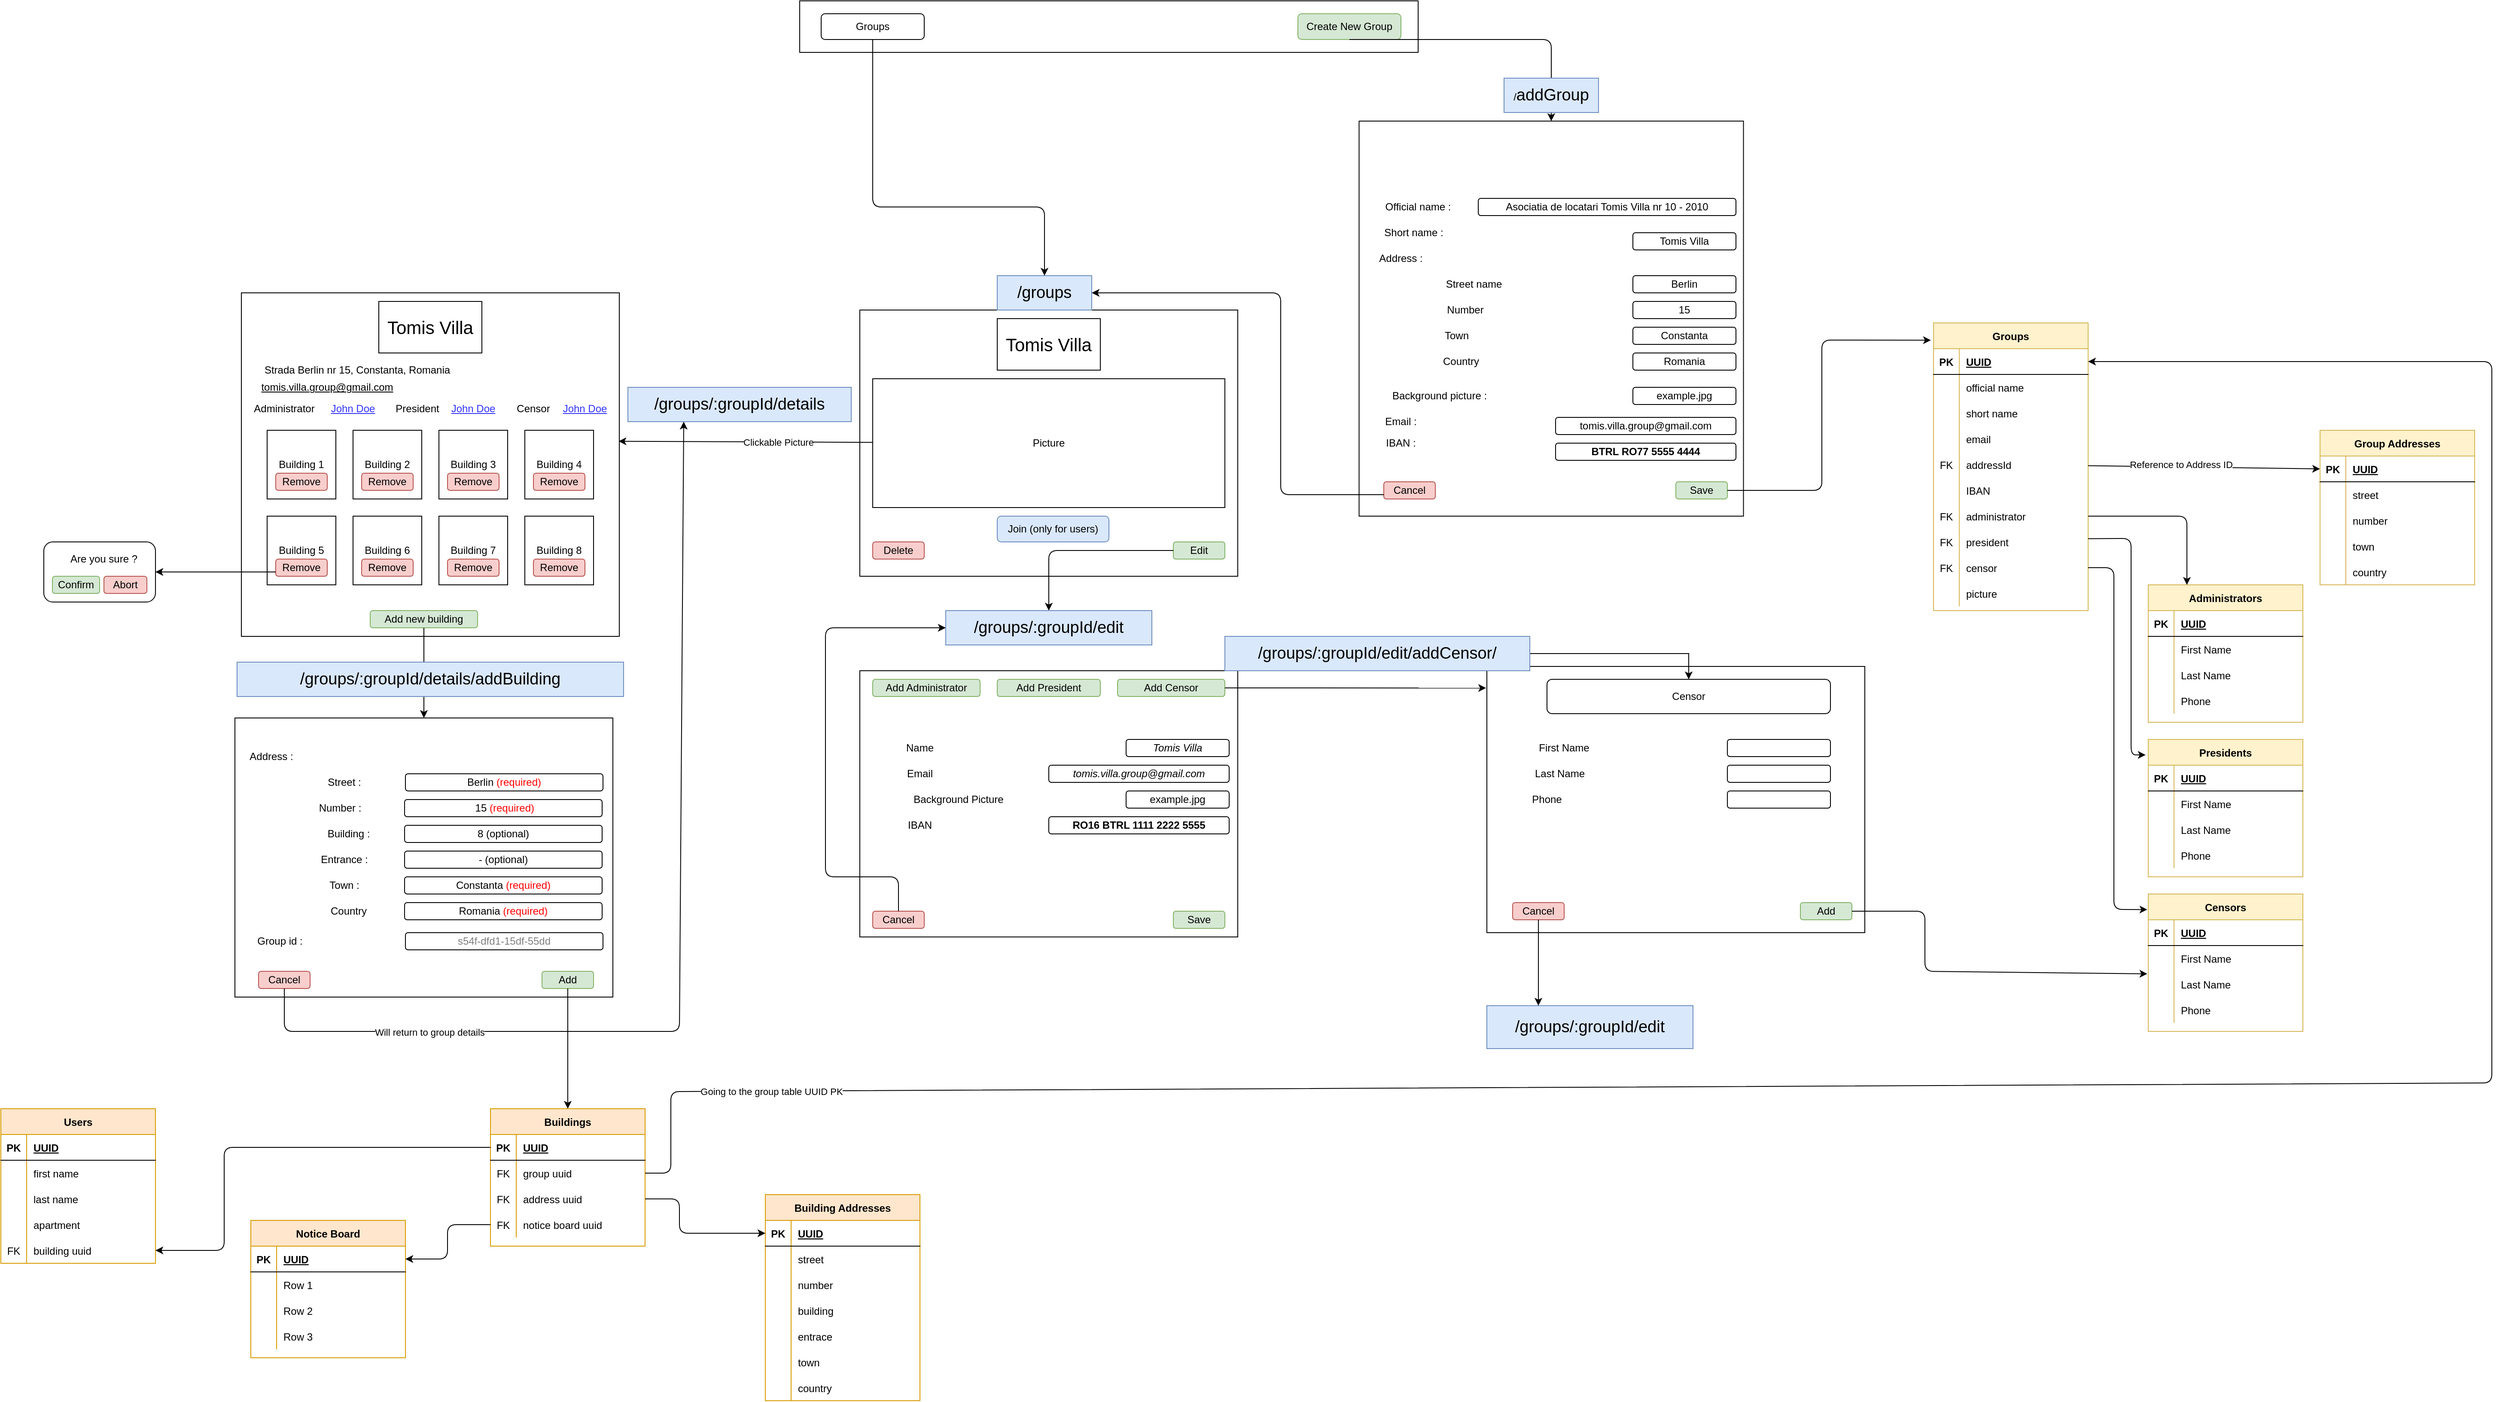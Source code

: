 <mxfile version="14.1.1" type="github">
  <diagram id="cxi5pUrXfCqe7eYqfXpH" name="Page-1">
    <mxGraphModel dx="3122" dy="1897" grid="1" gridSize="10" guides="1" tooltips="1" connect="1" arrows="1" fold="1" page="1" pageScale="1" pageWidth="850" pageHeight="1100" math="0" shadow="0">
      <root>
        <mxCell id="0" />
        <mxCell id="1" parent="0" />
        <mxCell id="RTTtZJMf8-VToNIOoujm-1" value="" style="rounded=0;whiteSpace=wrap;html=1;" vertex="1" parent="1">
          <mxGeometry x="120" y="110" width="440" height="310" as="geometry" />
        </mxCell>
        <mxCell id="RTTtZJMf8-VToNIOoujm-4" value="&lt;font style=&quot;font-size: 21px&quot;&gt;Tomis Villa&lt;/font&gt;" style="rounded=0;whiteSpace=wrap;html=1;" vertex="1" parent="1">
          <mxGeometry x="280" y="120" width="120" height="60" as="geometry" />
        </mxCell>
        <mxCell id="RTTtZJMf8-VToNIOoujm-5" value="Picture" style="rounded=0;whiteSpace=wrap;html=1;gradientColor=none;" vertex="1" parent="1">
          <mxGeometry x="135" y="190" width="410" height="150" as="geometry" />
        </mxCell>
        <mxCell id="RTTtZJMf8-VToNIOoujm-7" value="Delete" style="rounded=1;whiteSpace=wrap;html=1;fillColor=#f8cecc;strokeColor=#b85450;" vertex="1" parent="1">
          <mxGeometry x="135" y="380" width="60" height="20" as="geometry" />
        </mxCell>
        <mxCell id="RTTtZJMf8-VToNIOoujm-8" value="Edit" style="rounded=1;whiteSpace=wrap;html=1;fillColor=#d5e8d4;strokeColor=#82b366;" vertex="1" parent="1">
          <mxGeometry x="485" y="380" width="60" height="20" as="geometry" />
        </mxCell>
        <mxCell id="RTTtZJMf8-VToNIOoujm-9" value="&lt;font style=&quot;font-size: 19px&quot;&gt;/groups&lt;/font&gt;" style="text;html=1;strokeColor=#6c8ebf;fillColor=#dae8fc;align=center;verticalAlign=middle;whiteSpace=wrap;rounded=0;" vertex="1" parent="1">
          <mxGeometry x="280" y="70" width="110" height="40" as="geometry" />
        </mxCell>
        <mxCell id="RTTtZJMf8-VToNIOoujm-11" value="" style="endArrow=classic;html=1;entryX=0.5;entryY=0;entryDx=0;entryDy=0;" edge="1" parent="1" source="RTTtZJMf8-VToNIOoujm-8" target="RTTtZJMf8-VToNIOoujm-12">
          <mxGeometry width="50" height="50" relative="1" as="geometry">
            <mxPoint x="400" y="480" as="sourcePoint" />
            <mxPoint x="515" y="470" as="targetPoint" />
            <Array as="points">
              <mxPoint x="340" y="390" />
            </Array>
          </mxGeometry>
        </mxCell>
        <mxCell id="RTTtZJMf8-VToNIOoujm-12" value="&lt;font style=&quot;font-size: 19px&quot;&gt;/groups/:groupId/edit&lt;/font&gt;" style="text;html=1;strokeColor=#6c8ebf;fillColor=#dae8fc;align=center;verticalAlign=middle;whiteSpace=wrap;rounded=0;" vertex="1" parent="1">
          <mxGeometry x="220" y="460" width="240" height="40" as="geometry" />
        </mxCell>
        <mxCell id="RTTtZJMf8-VToNIOoujm-14" value="" style="rounded=0;whiteSpace=wrap;html=1;" vertex="1" parent="1">
          <mxGeometry x="120" y="530" width="440" height="310" as="geometry" />
        </mxCell>
        <mxCell id="RTTtZJMf8-VToNIOoujm-15" value="Name" style="text;html=1;strokeColor=none;fillColor=none;align=center;verticalAlign=middle;whiteSpace=wrap;rounded=0;" vertex="1" parent="1">
          <mxGeometry x="170" y="610" width="40" height="20" as="geometry" />
        </mxCell>
        <mxCell id="RTTtZJMf8-VToNIOoujm-16" value="Email" style="text;html=1;strokeColor=none;fillColor=none;align=center;verticalAlign=middle;whiteSpace=wrap;rounded=0;" vertex="1" parent="1">
          <mxGeometry x="170" y="640" width="40" height="20" as="geometry" />
        </mxCell>
        <mxCell id="RTTtZJMf8-VToNIOoujm-17" value="Cancel" style="rounded=1;whiteSpace=wrap;html=1;fillColor=#f8cecc;strokeColor=#b85450;" vertex="1" parent="1">
          <mxGeometry x="135" y="810" width="60" height="20" as="geometry" />
        </mxCell>
        <mxCell id="RTTtZJMf8-VToNIOoujm-18" value="Save" style="rounded=1;whiteSpace=wrap;html=1;fillColor=#d5e8d4;strokeColor=#82b366;" vertex="1" parent="1">
          <mxGeometry x="485" y="810" width="60" height="20" as="geometry" />
        </mxCell>
        <mxCell id="RTTtZJMf8-VToNIOoujm-19" value="Add Administrator" style="rounded=1;whiteSpace=wrap;html=1;fillColor=#d5e8d4;strokeColor=#82b366;" vertex="1" parent="1">
          <mxGeometry x="135" y="540" width="125" height="20" as="geometry" />
        </mxCell>
        <mxCell id="RTTtZJMf8-VToNIOoujm-20" value="Add President" style="rounded=1;whiteSpace=wrap;html=1;fillColor=#d5e8d4;strokeColor=#82b366;" vertex="1" parent="1">
          <mxGeometry x="280" y="540" width="120" height="20" as="geometry" />
        </mxCell>
        <mxCell id="RTTtZJMf8-VToNIOoujm-21" value="Add Censor" style="rounded=1;whiteSpace=wrap;html=1;fillColor=#d5e8d4;strokeColor=#82b366;" vertex="1" parent="1">
          <mxGeometry x="420" y="540" width="125" height="20" as="geometry" />
        </mxCell>
        <mxCell id="RTTtZJMf8-VToNIOoujm-22" value="Background Picture" style="text;html=1;strokeColor=none;fillColor=none;align=center;verticalAlign=middle;whiteSpace=wrap;rounded=0;" vertex="1" parent="1">
          <mxGeometry x="160" y="670" width="150" height="20" as="geometry" />
        </mxCell>
        <mxCell id="RTTtZJMf8-VToNIOoujm-24" value="&lt;i&gt;Tomis Villa&lt;br&gt;&lt;/i&gt;" style="rounded=1;whiteSpace=wrap;html=1;gradientColor=none;" vertex="1" parent="1">
          <mxGeometry x="430" y="610" width="120" height="20" as="geometry" />
        </mxCell>
        <mxCell id="RTTtZJMf8-VToNIOoujm-25" value="&lt;i&gt;tomis.villa.group@gmail.com&lt;/i&gt;" style="rounded=1;whiteSpace=wrap;html=1;gradientColor=none;" vertex="1" parent="1">
          <mxGeometry x="340" y="640" width="210" height="20" as="geometry" />
        </mxCell>
        <mxCell id="RTTtZJMf8-VToNIOoujm-26" value="example.jpg" style="rounded=1;whiteSpace=wrap;html=1;gradientColor=none;" vertex="1" parent="1">
          <mxGeometry x="430" y="670" width="120" height="20" as="geometry" />
        </mxCell>
        <mxCell id="RTTtZJMf8-VToNIOoujm-27" value="IBAN" style="text;html=1;strokeColor=none;fillColor=none;align=center;verticalAlign=middle;whiteSpace=wrap;rounded=0;" vertex="1" parent="1">
          <mxGeometry x="170" y="700" width="40" height="20" as="geometry" />
        </mxCell>
        <mxCell id="RTTtZJMf8-VToNIOoujm-28" value="&lt;b&gt;RO16 BTRL 1111 2222 5555 &lt;/b&gt;" style="rounded=1;whiteSpace=wrap;html=1;gradientColor=none;" vertex="1" parent="1">
          <mxGeometry x="340" y="700" width="210" height="20" as="geometry" />
        </mxCell>
        <mxCell id="RTTtZJMf8-VToNIOoujm-29" value="" style="endArrow=classic;html=1;exitX=1;exitY=0.5;exitDx=0;exitDy=0;entryX=-0.002;entryY=0.081;entryDx=0;entryDy=0;entryPerimeter=0;" edge="1" parent="1" source="RTTtZJMf8-VToNIOoujm-21" target="RTTtZJMf8-VToNIOoujm-31">
          <mxGeometry width="50" height="50" relative="1" as="geometry">
            <mxPoint x="650" y="580" as="sourcePoint" />
            <mxPoint x="710" y="550" as="targetPoint" />
          </mxGeometry>
        </mxCell>
        <mxCell id="RTTtZJMf8-VToNIOoujm-31" value="" style="rounded=0;whiteSpace=wrap;html=1;" vertex="1" parent="1">
          <mxGeometry x="850" y="525" width="440" height="310" as="geometry" />
        </mxCell>
        <mxCell id="RTTtZJMf8-VToNIOoujm-212" value="" style="edgeStyle=orthogonalEdgeStyle;rounded=0;orthogonalLoop=1;jettySize=auto;html=1;" edge="1" parent="1" source="RTTtZJMf8-VToNIOoujm-32" target="RTTtZJMf8-VToNIOoujm-40">
          <mxGeometry relative="1" as="geometry" />
        </mxCell>
        <mxCell id="RTTtZJMf8-VToNIOoujm-32" value="&lt;font style=&quot;font-size: 19px&quot;&gt;/groups/:groupId/edit/addCensor/&lt;/font&gt;" style="text;html=1;strokeColor=#6c8ebf;fillColor=#dae8fc;align=center;verticalAlign=middle;whiteSpace=wrap;rounded=0;" vertex="1" parent="1">
          <mxGeometry x="545" y="490" width="355" height="40" as="geometry" />
        </mxCell>
        <mxCell id="RTTtZJMf8-VToNIOoujm-33" value="First Name" style="text;html=1;strokeColor=none;fillColor=none;align=center;verticalAlign=middle;whiteSpace=wrap;rounded=0;" vertex="1" parent="1">
          <mxGeometry x="900" y="610" width="80" height="20" as="geometry" />
        </mxCell>
        <mxCell id="RTTtZJMf8-VToNIOoujm-34" value="Last Name" style="text;html=1;strokeColor=none;fillColor=none;align=center;verticalAlign=middle;whiteSpace=wrap;rounded=0;" vertex="1" parent="1">
          <mxGeometry x="900" y="640" width="70" height="20" as="geometry" />
        </mxCell>
        <mxCell id="RTTtZJMf8-VToNIOoujm-35" value="Phone" style="text;html=1;strokeColor=none;fillColor=none;align=center;verticalAlign=middle;whiteSpace=wrap;rounded=0;" vertex="1" parent="1">
          <mxGeometry x="900" y="670" width="40" height="20" as="geometry" />
        </mxCell>
        <mxCell id="RTTtZJMf8-VToNIOoujm-36" value="Add" style="rounded=1;whiteSpace=wrap;html=1;fillColor=#d5e8d4;strokeColor=#82b366;" vertex="1" parent="1">
          <mxGeometry x="1215" y="800" width="60" height="20" as="geometry" />
        </mxCell>
        <mxCell id="RTTtZJMf8-VToNIOoujm-37" value="Cancel" style="rounded=1;whiteSpace=wrap;html=1;fillColor=#f8cecc;strokeColor=#b85450;" vertex="1" parent="1">
          <mxGeometry x="880" y="800" width="60" height="20" as="geometry" />
        </mxCell>
        <mxCell id="RTTtZJMf8-VToNIOoujm-38" value="&lt;font style=&quot;font-size: 19px&quot;&gt;/groups/:groupId/edit&lt;/font&gt;" style="text;html=1;strokeColor=#6c8ebf;fillColor=#dae8fc;align=center;verticalAlign=middle;whiteSpace=wrap;rounded=0;" vertex="1" parent="1">
          <mxGeometry x="850" y="920" width="240" height="50" as="geometry" />
        </mxCell>
        <mxCell id="RTTtZJMf8-VToNIOoujm-39" value="" style="endArrow=classic;html=1;exitX=0.5;exitY=1;exitDx=0;exitDy=0;entryX=0.25;entryY=0;entryDx=0;entryDy=0;" edge="1" parent="1" source="RTTtZJMf8-VToNIOoujm-37" target="RTTtZJMf8-VToNIOoujm-38">
          <mxGeometry width="50" height="50" relative="1" as="geometry">
            <mxPoint x="910" y="890" as="sourcePoint" />
            <mxPoint x="960" y="840" as="targetPoint" />
          </mxGeometry>
        </mxCell>
        <mxCell id="RTTtZJMf8-VToNIOoujm-40" value="Censor" style="rounded=1;whiteSpace=wrap;html=1;gradientColor=none;" vertex="1" parent="1">
          <mxGeometry x="920" y="540" width="330" height="40" as="geometry" />
        </mxCell>
        <mxCell id="RTTtZJMf8-VToNIOoujm-41" value="" style="rounded=1;whiteSpace=wrap;html=1;gradientColor=none;" vertex="1" parent="1">
          <mxGeometry x="1130" y="610" width="120" height="20" as="geometry" />
        </mxCell>
        <mxCell id="RTTtZJMf8-VToNIOoujm-42" value="" style="rounded=1;whiteSpace=wrap;html=1;gradientColor=none;" vertex="1" parent="1">
          <mxGeometry x="1130" y="640" width="120" height="20" as="geometry" />
        </mxCell>
        <mxCell id="RTTtZJMf8-VToNIOoujm-43" value="" style="rounded=1;whiteSpace=wrap;html=1;gradientColor=none;" vertex="1" parent="1">
          <mxGeometry x="1130" y="670" width="120" height="20" as="geometry" />
        </mxCell>
        <mxCell id="RTTtZJMf8-VToNIOoujm-44" value="" style="rounded=0;whiteSpace=wrap;html=1;gradientColor=none;" vertex="1" parent="1">
          <mxGeometry x="50" y="-250" width="720" height="60" as="geometry" />
        </mxCell>
        <mxCell id="RTTtZJMf8-VToNIOoujm-45" value="Groups" style="rounded=1;whiteSpace=wrap;html=1;gradientColor=none;" vertex="1" parent="1">
          <mxGeometry x="75" y="-235" width="120" height="30" as="geometry" />
        </mxCell>
        <mxCell id="RTTtZJMf8-VToNIOoujm-46" value="" style="rounded=0;whiteSpace=wrap;html=1;gradientColor=none;" vertex="1" parent="1">
          <mxGeometry x="701.25" y="-110" width="447.5" height="460" as="geometry" />
        </mxCell>
        <mxCell id="RTTtZJMf8-VToNIOoujm-47" value="Create New Group" style="rounded=1;whiteSpace=wrap;html=1;fillColor=#d5e8d4;strokeColor=#82b366;" vertex="1" parent="1">
          <mxGeometry x="630" y="-235" width="120" height="30" as="geometry" />
        </mxCell>
        <mxCell id="RTTtZJMf8-VToNIOoujm-48" value="" style="endArrow=classic;html=1;exitX=0.5;exitY=1;exitDx=0;exitDy=0;entryX=0.5;entryY=0;entryDx=0;entryDy=0;" edge="1" parent="1" source="RTTtZJMf8-VToNIOoujm-47" target="RTTtZJMf8-VToNIOoujm-46">
          <mxGeometry width="50" height="50" relative="1" as="geometry">
            <mxPoint x="470" y="-60" as="sourcePoint" />
            <mxPoint x="520" y="-110" as="targetPoint" />
            <Array as="points">
              <mxPoint x="925" y="-205" />
            </Array>
          </mxGeometry>
        </mxCell>
        <mxCell id="RTTtZJMf8-VToNIOoujm-49" value="/&lt;font style=&quot;font-size: 19px&quot;&gt;addGroup&lt;/font&gt;" style="text;html=1;strokeColor=#6c8ebf;fillColor=#dae8fc;align=center;verticalAlign=middle;whiteSpace=wrap;rounded=0;" vertex="1" parent="1">
          <mxGeometry x="870" y="-160" width="110" height="40" as="geometry" />
        </mxCell>
        <mxCell id="RTTtZJMf8-VToNIOoujm-50" value="" style="endArrow=classic;html=1;exitX=0.5;exitY=1;exitDx=0;exitDy=0;entryX=0.5;entryY=0;entryDx=0;entryDy=0;" edge="1" parent="1" source="RTTtZJMf8-VToNIOoujm-45" target="RTTtZJMf8-VToNIOoujm-9">
          <mxGeometry width="50" height="50" relative="1" as="geometry">
            <mxPoint x="460" y="150" as="sourcePoint" />
            <mxPoint x="510" y="100" as="targetPoint" />
            <Array as="points">
              <mxPoint x="135" y="-10" />
              <mxPoint x="230" y="-10" />
              <mxPoint x="335" y="-10" />
            </Array>
          </mxGeometry>
        </mxCell>
        <mxCell id="RTTtZJMf8-VToNIOoujm-52" value="Official name : " style="text;html=1;strokeColor=none;fillColor=none;align=center;verticalAlign=middle;whiteSpace=wrap;rounded=0;" vertex="1" parent="1">
          <mxGeometry x="720" y="-20" width="100" height="20" as="geometry" />
        </mxCell>
        <mxCell id="RTTtZJMf8-VToNIOoujm-53" value="Short name : " style="text;html=1;strokeColor=none;fillColor=none;align=center;verticalAlign=middle;whiteSpace=wrap;rounded=0;" vertex="1" parent="1">
          <mxGeometry x="720" y="10" width="90" height="20" as="geometry" />
        </mxCell>
        <mxCell id="RTTtZJMf8-VToNIOoujm-54" value="Address : " style="text;html=1;strokeColor=none;fillColor=none;align=center;verticalAlign=middle;whiteSpace=wrap;rounded=0;" vertex="1" parent="1">
          <mxGeometry x="720" y="40" width="60" height="20" as="geometry" />
        </mxCell>
        <mxCell id="RTTtZJMf8-VToNIOoujm-56" value="Asociatia de locatari Tomis Villa nr 10 - 2010" style="rounded=1;whiteSpace=wrap;html=1;gradientColor=none;" vertex="1" parent="1">
          <mxGeometry x="840" y="-20" width="300" height="20" as="geometry" />
        </mxCell>
        <mxCell id="RTTtZJMf8-VToNIOoujm-57" value="Tomis Villa" style="rounded=1;whiteSpace=wrap;html=1;gradientColor=none;" vertex="1" parent="1">
          <mxGeometry x="1020" y="20" width="120" height="20" as="geometry" />
        </mxCell>
        <mxCell id="RTTtZJMf8-VToNIOoujm-58" value="example.jpg" style="rounded=1;whiteSpace=wrap;html=1;gradientColor=none;" vertex="1" parent="1">
          <mxGeometry x="1020" y="200" width="120" height="20" as="geometry" />
        </mxCell>
        <mxCell id="RTTtZJMf8-VToNIOoujm-59" value="Street name" style="text;html=1;strokeColor=none;fillColor=none;align=center;verticalAlign=middle;whiteSpace=wrap;rounded=0;" vertex="1" parent="1">
          <mxGeometry x="780" y="70" width="110" height="20" as="geometry" />
        </mxCell>
        <mxCell id="RTTtZJMf8-VToNIOoujm-60" value="Number" style="text;html=1;strokeColor=none;fillColor=none;align=center;verticalAlign=middle;whiteSpace=wrap;rounded=0;" vertex="1" parent="1">
          <mxGeometry x="790" y="100" width="70" height="20" as="geometry" />
        </mxCell>
        <mxCell id="RTTtZJMf8-VToNIOoujm-62" value="Town" style="text;html=1;strokeColor=none;fillColor=none;align=center;verticalAlign=middle;whiteSpace=wrap;rounded=0;" vertex="1" parent="1">
          <mxGeometry x="790" y="130" width="50" height="20" as="geometry" />
        </mxCell>
        <mxCell id="RTTtZJMf8-VToNIOoujm-63" value="Country" style="text;html=1;strokeColor=none;fillColor=none;align=center;verticalAlign=middle;whiteSpace=wrap;rounded=0;" vertex="1" parent="1">
          <mxGeometry x="800" y="160" width="40" height="20" as="geometry" />
        </mxCell>
        <mxCell id="RTTtZJMf8-VToNIOoujm-64" value="Berlin" style="rounded=1;whiteSpace=wrap;html=1;gradientColor=none;" vertex="1" parent="1">
          <mxGeometry x="1020" y="70" width="120" height="20" as="geometry" />
        </mxCell>
        <mxCell id="RTTtZJMf8-VToNIOoujm-65" value="15" style="rounded=1;whiteSpace=wrap;html=1;gradientColor=none;" vertex="1" parent="1">
          <mxGeometry x="1020" y="100" width="120" height="20" as="geometry" />
        </mxCell>
        <mxCell id="RTTtZJMf8-VToNIOoujm-66" value="Constanta" style="rounded=1;whiteSpace=wrap;html=1;gradientColor=none;" vertex="1" parent="1">
          <mxGeometry x="1020" y="130" width="120" height="20" as="geometry" />
        </mxCell>
        <mxCell id="RTTtZJMf8-VToNIOoujm-67" value="Romania" style="rounded=1;whiteSpace=wrap;html=1;gradientColor=none;" vertex="1" parent="1">
          <mxGeometry x="1020" y="160" width="120" height="20" as="geometry" />
        </mxCell>
        <mxCell id="RTTtZJMf8-VToNIOoujm-68" value="Background picture : " style="text;html=1;strokeColor=none;fillColor=none;align=center;verticalAlign=middle;whiteSpace=wrap;rounded=0;" vertex="1" parent="1">
          <mxGeometry x="720" y="200" width="150" height="20" as="geometry" />
        </mxCell>
        <mxCell id="RTTtZJMf8-VToNIOoujm-69" value="Email : " style="text;html=1;strokeColor=none;fillColor=none;align=center;verticalAlign=middle;whiteSpace=wrap;rounded=0;" vertex="1" parent="1">
          <mxGeometry x="720" y="230" width="60" height="20" as="geometry" />
        </mxCell>
        <mxCell id="RTTtZJMf8-VToNIOoujm-70" value="IBAN : " style="text;html=1;strokeColor=none;fillColor=none;align=center;verticalAlign=middle;whiteSpace=wrap;rounded=0;" vertex="1" parent="1">
          <mxGeometry x="720" y="255" width="60" height="20" as="geometry" />
        </mxCell>
        <mxCell id="RTTtZJMf8-VToNIOoujm-73" value="tomis.villa.group@gmail.com" style="rounded=1;whiteSpace=wrap;html=1;gradientColor=none;" vertex="1" parent="1">
          <mxGeometry x="930" y="235" width="210" height="20" as="geometry" />
        </mxCell>
        <mxCell id="RTTtZJMf8-VToNIOoujm-74" value="&lt;b&gt;BTRL RO77 5555 4444&lt;/b&gt;" style="rounded=1;whiteSpace=wrap;html=1;gradientColor=none;" vertex="1" parent="1">
          <mxGeometry x="930" y="265" width="210" height="20" as="geometry" />
        </mxCell>
        <mxCell id="RTTtZJMf8-VToNIOoujm-75" value="Save" style="rounded=1;whiteSpace=wrap;html=1;fillColor=#d5e8d4;strokeColor=#82b366;" vertex="1" parent="1">
          <mxGeometry x="1070" y="310" width="60" height="20" as="geometry" />
        </mxCell>
        <mxCell id="RTTtZJMf8-VToNIOoujm-76" value="Cancel" style="rounded=1;whiteSpace=wrap;html=1;fillColor=#f8cecc;strokeColor=#b85450;" vertex="1" parent="1">
          <mxGeometry x="730" y="310" width="60" height="20" as="geometry" />
        </mxCell>
        <mxCell id="RTTtZJMf8-VToNIOoujm-77" value="" style="endArrow=classic;html=1;exitX=0;exitY=0.75;exitDx=0;exitDy=0;entryX=1;entryY=0.5;entryDx=0;entryDy=0;" edge="1" parent="1" source="RTTtZJMf8-VToNIOoujm-76" target="RTTtZJMf8-VToNIOoujm-9">
          <mxGeometry width="50" height="50" relative="1" as="geometry">
            <mxPoint x="530" y="220" as="sourcePoint" />
            <mxPoint x="590" y="70" as="targetPoint" />
            <Array as="points">
              <mxPoint x="610" y="325" />
              <mxPoint x="610" y="90" />
            </Array>
          </mxGeometry>
        </mxCell>
        <mxCell id="RTTtZJMf8-VToNIOoujm-79" value="" style="endArrow=classic;html=1;exitX=0.5;exitY=0;exitDx=0;exitDy=0;entryX=0;entryY=0.5;entryDx=0;entryDy=0;" edge="1" parent="1" source="RTTtZJMf8-VToNIOoujm-17" target="RTTtZJMf8-VToNIOoujm-12">
          <mxGeometry width="50" height="50" relative="1" as="geometry">
            <mxPoint x="210" y="790" as="sourcePoint" />
            <mxPoint x="90" y="460" as="targetPoint" />
            <Array as="points">
              <mxPoint x="165" y="770" />
              <mxPoint x="80" y="770" />
              <mxPoint x="80" y="480" />
            </Array>
          </mxGeometry>
        </mxCell>
        <mxCell id="RTTtZJMf8-VToNIOoujm-81" value="Groups" style="shape=table;startSize=30;container=1;collapsible=1;childLayout=tableLayout;fixedRows=1;rowLines=0;fontStyle=1;align=center;resizeLast=1;fillColor=#fff2cc;strokeColor=#d6b656;" vertex="1" parent="1">
          <mxGeometry x="1370" y="125" width="180" height="335" as="geometry" />
        </mxCell>
        <mxCell id="RTTtZJMf8-VToNIOoujm-82" value="" style="shape=partialRectangle;collapsible=0;dropTarget=0;pointerEvents=0;fillColor=none;top=0;left=0;bottom=1;right=0;points=[[0,0.5],[1,0.5]];portConstraint=eastwest;" vertex="1" parent="RTTtZJMf8-VToNIOoujm-81">
          <mxGeometry y="30" width="180" height="30" as="geometry" />
        </mxCell>
        <mxCell id="RTTtZJMf8-VToNIOoujm-83" value="PK" style="shape=partialRectangle;connectable=0;fillColor=none;top=0;left=0;bottom=0;right=0;fontStyle=1;overflow=hidden;" vertex="1" parent="RTTtZJMf8-VToNIOoujm-82">
          <mxGeometry width="30" height="30" as="geometry" />
        </mxCell>
        <mxCell id="RTTtZJMf8-VToNIOoujm-84" value="UUID" style="shape=partialRectangle;connectable=0;fillColor=none;top=0;left=0;bottom=0;right=0;align=left;spacingLeft=6;fontStyle=5;overflow=hidden;" vertex="1" parent="RTTtZJMf8-VToNIOoujm-82">
          <mxGeometry x="30" width="150" height="30" as="geometry" />
        </mxCell>
        <mxCell id="RTTtZJMf8-VToNIOoujm-85" value="" style="shape=partialRectangle;collapsible=0;dropTarget=0;pointerEvents=0;fillColor=none;top=0;left=0;bottom=0;right=0;points=[[0,0.5],[1,0.5]];portConstraint=eastwest;" vertex="1" parent="RTTtZJMf8-VToNIOoujm-81">
          <mxGeometry y="60" width="180" height="30" as="geometry" />
        </mxCell>
        <mxCell id="RTTtZJMf8-VToNIOoujm-86" value="" style="shape=partialRectangle;connectable=0;fillColor=none;top=0;left=0;bottom=0;right=0;editable=1;overflow=hidden;" vertex="1" parent="RTTtZJMf8-VToNIOoujm-85">
          <mxGeometry width="30" height="30" as="geometry" />
        </mxCell>
        <mxCell id="RTTtZJMf8-VToNIOoujm-87" value="official name" style="shape=partialRectangle;connectable=0;fillColor=none;top=0;left=0;bottom=0;right=0;align=left;spacingLeft=6;overflow=hidden;" vertex="1" parent="RTTtZJMf8-VToNIOoujm-85">
          <mxGeometry x="30" width="150" height="30" as="geometry" />
        </mxCell>
        <mxCell id="RTTtZJMf8-VToNIOoujm-88" value="" style="shape=partialRectangle;collapsible=0;dropTarget=0;pointerEvents=0;fillColor=none;top=0;left=0;bottom=0;right=0;points=[[0,0.5],[1,0.5]];portConstraint=eastwest;" vertex="1" parent="RTTtZJMf8-VToNIOoujm-81">
          <mxGeometry y="90" width="180" height="30" as="geometry" />
        </mxCell>
        <mxCell id="RTTtZJMf8-VToNIOoujm-89" value="" style="shape=partialRectangle;connectable=0;fillColor=none;top=0;left=0;bottom=0;right=0;editable=1;overflow=hidden;" vertex="1" parent="RTTtZJMf8-VToNIOoujm-88">
          <mxGeometry width="30" height="30" as="geometry" />
        </mxCell>
        <mxCell id="RTTtZJMf8-VToNIOoujm-90" value="short name" style="shape=partialRectangle;connectable=0;fillColor=none;top=0;left=0;bottom=0;right=0;align=left;spacingLeft=6;overflow=hidden;" vertex="1" parent="RTTtZJMf8-VToNIOoujm-88">
          <mxGeometry x="30" width="150" height="30" as="geometry" />
        </mxCell>
        <mxCell id="RTTtZJMf8-VToNIOoujm-118" value="" style="shape=partialRectangle;collapsible=0;dropTarget=0;pointerEvents=0;fillColor=none;top=0;left=0;bottom=0;right=0;points=[[0,0.5],[1,0.5]];portConstraint=eastwest;" vertex="1" parent="RTTtZJMf8-VToNIOoujm-81">
          <mxGeometry y="120" width="180" height="30" as="geometry" />
        </mxCell>
        <mxCell id="RTTtZJMf8-VToNIOoujm-119" value="" style="shape=partialRectangle;connectable=0;fillColor=none;top=0;left=0;bottom=0;right=0;editable=1;overflow=hidden;" vertex="1" parent="RTTtZJMf8-VToNIOoujm-118">
          <mxGeometry width="30" height="30" as="geometry" />
        </mxCell>
        <mxCell id="RTTtZJMf8-VToNIOoujm-120" value="email" style="shape=partialRectangle;connectable=0;fillColor=none;top=0;left=0;bottom=0;right=0;align=left;spacingLeft=6;overflow=hidden;" vertex="1" parent="RTTtZJMf8-VToNIOoujm-118">
          <mxGeometry x="30" width="150" height="30" as="geometry" />
        </mxCell>
        <mxCell id="RTTtZJMf8-VToNIOoujm-122" value="" style="shape=partialRectangle;collapsible=0;dropTarget=0;pointerEvents=0;fillColor=none;top=0;left=0;bottom=0;right=0;points=[[0,0.5],[1,0.5]];portConstraint=eastwest;" vertex="1" parent="RTTtZJMf8-VToNIOoujm-81">
          <mxGeometry y="150" width="180" height="30" as="geometry" />
        </mxCell>
        <mxCell id="RTTtZJMf8-VToNIOoujm-123" value="FK" style="shape=partialRectangle;connectable=0;fillColor=none;top=0;left=0;bottom=0;right=0;fontStyle=0;overflow=hidden;" vertex="1" parent="RTTtZJMf8-VToNIOoujm-122">
          <mxGeometry width="30" height="30" as="geometry" />
        </mxCell>
        <mxCell id="RTTtZJMf8-VToNIOoujm-124" value="addressId" style="shape=partialRectangle;connectable=0;fillColor=none;top=0;left=0;bottom=0;right=0;align=left;spacingLeft=6;fontStyle=0;overflow=hidden;" vertex="1" parent="RTTtZJMf8-VToNIOoujm-122">
          <mxGeometry x="30" width="150" height="30" as="geometry" />
        </mxCell>
        <mxCell id="RTTtZJMf8-VToNIOoujm-131" value="" style="shape=partialRectangle;collapsible=0;dropTarget=0;pointerEvents=0;fillColor=none;top=0;left=0;bottom=0;right=0;points=[[0,0.5],[1,0.5]];portConstraint=eastwest;" vertex="1" parent="RTTtZJMf8-VToNIOoujm-81">
          <mxGeometry y="180" width="180" height="30" as="geometry" />
        </mxCell>
        <mxCell id="RTTtZJMf8-VToNIOoujm-132" value="" style="shape=partialRectangle;connectable=0;fillColor=none;top=0;left=0;bottom=0;right=0;editable=1;overflow=hidden;" vertex="1" parent="RTTtZJMf8-VToNIOoujm-131">
          <mxGeometry width="30" height="30" as="geometry" />
        </mxCell>
        <mxCell id="RTTtZJMf8-VToNIOoujm-133" value="IBAN" style="shape=partialRectangle;connectable=0;fillColor=none;top=0;left=0;bottom=0;right=0;align=left;spacingLeft=6;overflow=hidden;" vertex="1" parent="RTTtZJMf8-VToNIOoujm-131">
          <mxGeometry x="30" width="150" height="30" as="geometry" />
        </mxCell>
        <mxCell id="RTTtZJMf8-VToNIOoujm-147" value="" style="shape=partialRectangle;collapsible=0;dropTarget=0;pointerEvents=0;fillColor=none;top=0;left=0;bottom=0;right=0;points=[[0,0.5],[1,0.5]];portConstraint=eastwest;" vertex="1" parent="RTTtZJMf8-VToNIOoujm-81">
          <mxGeometry y="210" width="180" height="30" as="geometry" />
        </mxCell>
        <mxCell id="RTTtZJMf8-VToNIOoujm-148" value="FK" style="shape=partialRectangle;connectable=0;fillColor=none;top=0;left=0;bottom=0;right=0;fontStyle=0;overflow=hidden;" vertex="1" parent="RTTtZJMf8-VToNIOoujm-147">
          <mxGeometry width="30" height="30" as="geometry" />
        </mxCell>
        <mxCell id="RTTtZJMf8-VToNIOoujm-149" value="administrator" style="shape=partialRectangle;connectable=0;fillColor=none;top=0;left=0;bottom=0;right=0;align=left;spacingLeft=6;fontStyle=0;overflow=hidden;" vertex="1" parent="RTTtZJMf8-VToNIOoujm-147">
          <mxGeometry x="30" width="150" height="30" as="geometry" />
        </mxCell>
        <mxCell id="RTTtZJMf8-VToNIOoujm-155" value="" style="shape=partialRectangle;collapsible=0;dropTarget=0;pointerEvents=0;fillColor=none;top=0;left=0;bottom=0;right=0;points=[[0,0.5],[1,0.5]];portConstraint=eastwest;" vertex="1" parent="RTTtZJMf8-VToNIOoujm-81">
          <mxGeometry y="240" width="180" height="30" as="geometry" />
        </mxCell>
        <mxCell id="RTTtZJMf8-VToNIOoujm-156" value="FK" style="shape=partialRectangle;connectable=0;fillColor=none;top=0;left=0;bottom=0;right=0;fontStyle=0;overflow=hidden;" vertex="1" parent="RTTtZJMf8-VToNIOoujm-155">
          <mxGeometry width="30" height="30" as="geometry" />
        </mxCell>
        <mxCell id="RTTtZJMf8-VToNIOoujm-157" value="president" style="shape=partialRectangle;connectable=0;fillColor=none;top=0;left=0;bottom=0;right=0;align=left;spacingLeft=6;fontStyle=0;overflow=hidden;" vertex="1" parent="RTTtZJMf8-VToNIOoujm-155">
          <mxGeometry x="30" width="150" height="30" as="geometry" />
        </mxCell>
        <mxCell id="RTTtZJMf8-VToNIOoujm-159" value="" style="shape=partialRectangle;collapsible=0;dropTarget=0;pointerEvents=0;fillColor=none;top=0;left=0;bottom=0;right=0;points=[[0,0.5],[1,0.5]];portConstraint=eastwest;" vertex="1" parent="RTTtZJMf8-VToNIOoujm-81">
          <mxGeometry y="270" width="180" height="30" as="geometry" />
        </mxCell>
        <mxCell id="RTTtZJMf8-VToNIOoujm-160" value="FK" style="shape=partialRectangle;connectable=0;fillColor=none;top=0;left=0;bottom=0;right=0;fontStyle=0;overflow=hidden;" vertex="1" parent="RTTtZJMf8-VToNIOoujm-159">
          <mxGeometry width="30" height="30" as="geometry" />
        </mxCell>
        <mxCell id="RTTtZJMf8-VToNIOoujm-161" value="censor" style="shape=partialRectangle;connectable=0;fillColor=none;top=0;left=0;bottom=0;right=0;align=left;spacingLeft=6;fontStyle=0;overflow=hidden;" vertex="1" parent="RTTtZJMf8-VToNIOoujm-159">
          <mxGeometry x="30" width="150" height="30" as="geometry" />
        </mxCell>
        <mxCell id="RTTtZJMf8-VToNIOoujm-163" value="" style="shape=partialRectangle;collapsible=0;dropTarget=0;pointerEvents=0;fillColor=none;top=0;left=0;bottom=0;right=0;points=[[0,0.5],[1,0.5]];portConstraint=eastwest;" vertex="1" parent="RTTtZJMf8-VToNIOoujm-81">
          <mxGeometry y="300" width="180" height="30" as="geometry" />
        </mxCell>
        <mxCell id="RTTtZJMf8-VToNIOoujm-164" value="" style="shape=partialRectangle;connectable=0;fillColor=none;top=0;left=0;bottom=0;right=0;editable=1;overflow=hidden;" vertex="1" parent="RTTtZJMf8-VToNIOoujm-163">
          <mxGeometry width="30" height="30" as="geometry" />
        </mxCell>
        <mxCell id="RTTtZJMf8-VToNIOoujm-165" value="picture" style="shape=partialRectangle;connectable=0;fillColor=none;top=0;left=0;bottom=0;right=0;align=left;spacingLeft=6;overflow=hidden;" vertex="1" parent="RTTtZJMf8-VToNIOoujm-163">
          <mxGeometry x="30" width="150" height="30" as="geometry" />
        </mxCell>
        <mxCell id="RTTtZJMf8-VToNIOoujm-94" value="" style="endArrow=classic;html=1;entryX=0;entryY=0.5;entryDx=0;entryDy=0;" edge="1" parent="1" source="RTTtZJMf8-VToNIOoujm-122" target="RTTtZJMf8-VToNIOoujm-96">
          <mxGeometry width="50" height="50" relative="1" as="geometry">
            <mxPoint x="600" y="1120" as="sourcePoint" />
            <mxPoint x="660" y="1090" as="targetPoint" />
          </mxGeometry>
        </mxCell>
        <mxCell id="RTTtZJMf8-VToNIOoujm-125" value="Reference to Address ID" style="edgeLabel;html=1;align=center;verticalAlign=middle;resizable=0;points=[];" vertex="1" connectable="0" parent="RTTtZJMf8-VToNIOoujm-94">
          <mxGeometry x="-0.201" y="3" relative="1" as="geometry">
            <mxPoint as="offset" />
          </mxGeometry>
        </mxCell>
        <mxCell id="RTTtZJMf8-VToNIOoujm-95" value="Group Addresses" style="shape=table;startSize=30;container=1;collapsible=1;childLayout=tableLayout;fixedRows=1;rowLines=0;fontStyle=1;align=center;resizeLast=1;fillColor=#fff2cc;strokeColor=#d6b656;" vertex="1" parent="1">
          <mxGeometry x="1820" y="250" width="180" height="180" as="geometry" />
        </mxCell>
        <mxCell id="RTTtZJMf8-VToNIOoujm-96" value="" style="shape=partialRectangle;collapsible=0;dropTarget=0;pointerEvents=0;fillColor=none;top=0;left=0;bottom=1;right=0;points=[[0,0.5],[1,0.5]];portConstraint=eastwest;" vertex="1" parent="RTTtZJMf8-VToNIOoujm-95">
          <mxGeometry y="30" width="180" height="30" as="geometry" />
        </mxCell>
        <mxCell id="RTTtZJMf8-VToNIOoujm-97" value="PK" style="shape=partialRectangle;connectable=0;fillColor=none;top=0;left=0;bottom=0;right=0;fontStyle=1;overflow=hidden;" vertex="1" parent="RTTtZJMf8-VToNIOoujm-96">
          <mxGeometry width="30" height="30" as="geometry" />
        </mxCell>
        <mxCell id="RTTtZJMf8-VToNIOoujm-98" value="UUID" style="shape=partialRectangle;connectable=0;fillColor=none;top=0;left=0;bottom=0;right=0;align=left;spacingLeft=6;fontStyle=5;overflow=hidden;" vertex="1" parent="RTTtZJMf8-VToNIOoujm-96">
          <mxGeometry x="30" width="150" height="30" as="geometry" />
        </mxCell>
        <mxCell id="RTTtZJMf8-VToNIOoujm-99" value="" style="shape=partialRectangle;collapsible=0;dropTarget=0;pointerEvents=0;fillColor=none;top=0;left=0;bottom=0;right=0;points=[[0,0.5],[1,0.5]];portConstraint=eastwest;" vertex="1" parent="RTTtZJMf8-VToNIOoujm-95">
          <mxGeometry y="60" width="180" height="30" as="geometry" />
        </mxCell>
        <mxCell id="RTTtZJMf8-VToNIOoujm-100" value="" style="shape=partialRectangle;connectable=0;fillColor=none;top=0;left=0;bottom=0;right=0;editable=1;overflow=hidden;" vertex="1" parent="RTTtZJMf8-VToNIOoujm-99">
          <mxGeometry width="30" height="30" as="geometry" />
        </mxCell>
        <mxCell id="RTTtZJMf8-VToNIOoujm-101" value="street" style="shape=partialRectangle;connectable=0;fillColor=none;top=0;left=0;bottom=0;right=0;align=left;spacingLeft=6;overflow=hidden;" vertex="1" parent="RTTtZJMf8-VToNIOoujm-99">
          <mxGeometry x="30" width="150" height="30" as="geometry" />
        </mxCell>
        <mxCell id="RTTtZJMf8-VToNIOoujm-102" value="" style="shape=partialRectangle;collapsible=0;dropTarget=0;pointerEvents=0;fillColor=none;top=0;left=0;bottom=0;right=0;points=[[0,0.5],[1,0.5]];portConstraint=eastwest;" vertex="1" parent="RTTtZJMf8-VToNIOoujm-95">
          <mxGeometry y="90" width="180" height="30" as="geometry" />
        </mxCell>
        <mxCell id="RTTtZJMf8-VToNIOoujm-103" value="" style="shape=partialRectangle;connectable=0;fillColor=none;top=0;left=0;bottom=0;right=0;editable=1;overflow=hidden;" vertex="1" parent="RTTtZJMf8-VToNIOoujm-102">
          <mxGeometry width="30" height="30" as="geometry" />
        </mxCell>
        <mxCell id="RTTtZJMf8-VToNIOoujm-104" value="number" style="shape=partialRectangle;connectable=0;fillColor=none;top=0;left=0;bottom=0;right=0;align=left;spacingLeft=6;overflow=hidden;" vertex="1" parent="RTTtZJMf8-VToNIOoujm-102">
          <mxGeometry x="30" width="150" height="30" as="geometry" />
        </mxCell>
        <mxCell id="RTTtZJMf8-VToNIOoujm-105" value="" style="shape=partialRectangle;collapsible=0;dropTarget=0;pointerEvents=0;fillColor=none;top=0;left=0;bottom=0;right=0;points=[[0,0.5],[1,0.5]];portConstraint=eastwest;" vertex="1" parent="RTTtZJMf8-VToNIOoujm-95">
          <mxGeometry y="120" width="180" height="30" as="geometry" />
        </mxCell>
        <mxCell id="RTTtZJMf8-VToNIOoujm-106" value="" style="shape=partialRectangle;connectable=0;fillColor=none;top=0;left=0;bottom=0;right=0;editable=1;overflow=hidden;" vertex="1" parent="RTTtZJMf8-VToNIOoujm-105">
          <mxGeometry width="30" height="30" as="geometry" />
        </mxCell>
        <mxCell id="RTTtZJMf8-VToNIOoujm-107" value="town" style="shape=partialRectangle;connectable=0;fillColor=none;top=0;left=0;bottom=0;right=0;align=left;spacingLeft=6;overflow=hidden;" vertex="1" parent="RTTtZJMf8-VToNIOoujm-105">
          <mxGeometry x="30" width="150" height="30" as="geometry" />
        </mxCell>
        <mxCell id="RTTtZJMf8-VToNIOoujm-247" value="" style="shape=partialRectangle;collapsible=0;dropTarget=0;pointerEvents=0;fillColor=none;top=0;left=0;bottom=0;right=0;points=[[0,0.5],[1,0.5]];portConstraint=eastwest;" vertex="1" parent="RTTtZJMf8-VToNIOoujm-95">
          <mxGeometry y="150" width="180" height="30" as="geometry" />
        </mxCell>
        <mxCell id="RTTtZJMf8-VToNIOoujm-248" value="" style="shape=partialRectangle;connectable=0;fillColor=none;top=0;left=0;bottom=0;right=0;editable=1;overflow=hidden;" vertex="1" parent="RTTtZJMf8-VToNIOoujm-247">
          <mxGeometry width="30" height="30" as="geometry" />
        </mxCell>
        <mxCell id="RTTtZJMf8-VToNIOoujm-249" value="country" style="shape=partialRectangle;connectable=0;fillColor=none;top=0;left=0;bottom=0;right=0;align=left;spacingLeft=6;overflow=hidden;" vertex="1" parent="RTTtZJMf8-VToNIOoujm-247">
          <mxGeometry x="30" width="150" height="30" as="geometry" />
        </mxCell>
        <mxCell id="RTTtZJMf8-VToNIOoujm-166" value="Administrators" style="shape=table;startSize=30;container=1;collapsible=1;childLayout=tableLayout;fixedRows=1;rowLines=0;fontStyle=1;align=center;resizeLast=1;fillColor=#fff2cc;strokeColor=#d6b656;" vertex="1" parent="1">
          <mxGeometry x="1620" y="430" width="180" height="160" as="geometry" />
        </mxCell>
        <mxCell id="RTTtZJMf8-VToNIOoujm-167" value="" style="shape=partialRectangle;collapsible=0;dropTarget=0;pointerEvents=0;fillColor=none;top=0;left=0;bottom=1;right=0;points=[[0,0.5],[1,0.5]];portConstraint=eastwest;" vertex="1" parent="RTTtZJMf8-VToNIOoujm-166">
          <mxGeometry y="30" width="180" height="30" as="geometry" />
        </mxCell>
        <mxCell id="RTTtZJMf8-VToNIOoujm-168" value="PK" style="shape=partialRectangle;connectable=0;fillColor=none;top=0;left=0;bottom=0;right=0;fontStyle=1;overflow=hidden;" vertex="1" parent="RTTtZJMf8-VToNIOoujm-167">
          <mxGeometry width="30" height="30" as="geometry" />
        </mxCell>
        <mxCell id="RTTtZJMf8-VToNIOoujm-169" value="UUID" style="shape=partialRectangle;connectable=0;fillColor=none;top=0;left=0;bottom=0;right=0;align=left;spacingLeft=6;fontStyle=5;overflow=hidden;" vertex="1" parent="RTTtZJMf8-VToNIOoujm-167">
          <mxGeometry x="30" width="150" height="30" as="geometry" />
        </mxCell>
        <mxCell id="RTTtZJMf8-VToNIOoujm-170" value="" style="shape=partialRectangle;collapsible=0;dropTarget=0;pointerEvents=0;fillColor=none;top=0;left=0;bottom=0;right=0;points=[[0,0.5],[1,0.5]];portConstraint=eastwest;" vertex="1" parent="RTTtZJMf8-VToNIOoujm-166">
          <mxGeometry y="60" width="180" height="30" as="geometry" />
        </mxCell>
        <mxCell id="RTTtZJMf8-VToNIOoujm-171" value="" style="shape=partialRectangle;connectable=0;fillColor=none;top=0;left=0;bottom=0;right=0;editable=1;overflow=hidden;" vertex="1" parent="RTTtZJMf8-VToNIOoujm-170">
          <mxGeometry width="30" height="30" as="geometry" />
        </mxCell>
        <mxCell id="RTTtZJMf8-VToNIOoujm-172" value="First Name" style="shape=partialRectangle;connectable=0;fillColor=none;top=0;left=0;bottom=0;right=0;align=left;spacingLeft=6;overflow=hidden;" vertex="1" parent="RTTtZJMf8-VToNIOoujm-170">
          <mxGeometry x="30" width="150" height="30" as="geometry" />
        </mxCell>
        <mxCell id="RTTtZJMf8-VToNIOoujm-173" value="" style="shape=partialRectangle;collapsible=0;dropTarget=0;pointerEvents=0;fillColor=none;top=0;left=0;bottom=0;right=0;points=[[0,0.5],[1,0.5]];portConstraint=eastwest;" vertex="1" parent="RTTtZJMf8-VToNIOoujm-166">
          <mxGeometry y="90" width="180" height="30" as="geometry" />
        </mxCell>
        <mxCell id="RTTtZJMf8-VToNIOoujm-174" value="" style="shape=partialRectangle;connectable=0;fillColor=none;top=0;left=0;bottom=0;right=0;editable=1;overflow=hidden;" vertex="1" parent="RTTtZJMf8-VToNIOoujm-173">
          <mxGeometry width="30" height="30" as="geometry" />
        </mxCell>
        <mxCell id="RTTtZJMf8-VToNIOoujm-175" value="Last Name" style="shape=partialRectangle;connectable=0;fillColor=none;top=0;left=0;bottom=0;right=0;align=left;spacingLeft=6;overflow=hidden;" vertex="1" parent="RTTtZJMf8-VToNIOoujm-173">
          <mxGeometry x="30" width="150" height="30" as="geometry" />
        </mxCell>
        <mxCell id="RTTtZJMf8-VToNIOoujm-176" value="" style="shape=partialRectangle;collapsible=0;dropTarget=0;pointerEvents=0;fillColor=none;top=0;left=0;bottom=0;right=0;points=[[0,0.5],[1,0.5]];portConstraint=eastwest;" vertex="1" parent="RTTtZJMf8-VToNIOoujm-166">
          <mxGeometry y="120" width="180" height="30" as="geometry" />
        </mxCell>
        <mxCell id="RTTtZJMf8-VToNIOoujm-177" value="" style="shape=partialRectangle;connectable=0;fillColor=none;top=0;left=0;bottom=0;right=0;editable=1;overflow=hidden;" vertex="1" parent="RTTtZJMf8-VToNIOoujm-176">
          <mxGeometry width="30" height="30" as="geometry" />
        </mxCell>
        <mxCell id="RTTtZJMf8-VToNIOoujm-178" value="Phone" style="shape=partialRectangle;connectable=0;fillColor=none;top=0;left=0;bottom=0;right=0;align=left;spacingLeft=6;overflow=hidden;" vertex="1" parent="RTTtZJMf8-VToNIOoujm-176">
          <mxGeometry x="30" width="150" height="30" as="geometry" />
        </mxCell>
        <mxCell id="RTTtZJMf8-VToNIOoujm-179" value="Presidents" style="shape=table;startSize=30;container=1;collapsible=1;childLayout=tableLayout;fixedRows=1;rowLines=0;fontStyle=1;align=center;resizeLast=1;fillColor=#fff2cc;strokeColor=#d6b656;" vertex="1" parent="1">
          <mxGeometry x="1620" y="610" width="180" height="160" as="geometry" />
        </mxCell>
        <mxCell id="RTTtZJMf8-VToNIOoujm-180" value="" style="shape=partialRectangle;collapsible=0;dropTarget=0;pointerEvents=0;fillColor=none;top=0;left=0;bottom=1;right=0;points=[[0,0.5],[1,0.5]];portConstraint=eastwest;" vertex="1" parent="RTTtZJMf8-VToNIOoujm-179">
          <mxGeometry y="30" width="180" height="30" as="geometry" />
        </mxCell>
        <mxCell id="RTTtZJMf8-VToNIOoujm-181" value="PK" style="shape=partialRectangle;connectable=0;fillColor=none;top=0;left=0;bottom=0;right=0;fontStyle=1;overflow=hidden;" vertex="1" parent="RTTtZJMf8-VToNIOoujm-180">
          <mxGeometry width="30" height="30" as="geometry" />
        </mxCell>
        <mxCell id="RTTtZJMf8-VToNIOoujm-182" value="UUID" style="shape=partialRectangle;connectable=0;fillColor=none;top=0;left=0;bottom=0;right=0;align=left;spacingLeft=6;fontStyle=5;overflow=hidden;" vertex="1" parent="RTTtZJMf8-VToNIOoujm-180">
          <mxGeometry x="30" width="150" height="30" as="geometry" />
        </mxCell>
        <mxCell id="RTTtZJMf8-VToNIOoujm-183" value="" style="shape=partialRectangle;collapsible=0;dropTarget=0;pointerEvents=0;fillColor=none;top=0;left=0;bottom=0;right=0;points=[[0,0.5],[1,0.5]];portConstraint=eastwest;" vertex="1" parent="RTTtZJMf8-VToNIOoujm-179">
          <mxGeometry y="60" width="180" height="30" as="geometry" />
        </mxCell>
        <mxCell id="RTTtZJMf8-VToNIOoujm-184" value="" style="shape=partialRectangle;connectable=0;fillColor=none;top=0;left=0;bottom=0;right=0;editable=1;overflow=hidden;" vertex="1" parent="RTTtZJMf8-VToNIOoujm-183">
          <mxGeometry width="30" height="30" as="geometry" />
        </mxCell>
        <mxCell id="RTTtZJMf8-VToNIOoujm-185" value="First Name" style="shape=partialRectangle;connectable=0;fillColor=none;top=0;left=0;bottom=0;right=0;align=left;spacingLeft=6;overflow=hidden;" vertex="1" parent="RTTtZJMf8-VToNIOoujm-183">
          <mxGeometry x="30" width="150" height="30" as="geometry" />
        </mxCell>
        <mxCell id="RTTtZJMf8-VToNIOoujm-186" value="" style="shape=partialRectangle;collapsible=0;dropTarget=0;pointerEvents=0;fillColor=none;top=0;left=0;bottom=0;right=0;points=[[0,0.5],[1,0.5]];portConstraint=eastwest;" vertex="1" parent="RTTtZJMf8-VToNIOoujm-179">
          <mxGeometry y="90" width="180" height="30" as="geometry" />
        </mxCell>
        <mxCell id="RTTtZJMf8-VToNIOoujm-187" value="" style="shape=partialRectangle;connectable=0;fillColor=none;top=0;left=0;bottom=0;right=0;editable=1;overflow=hidden;" vertex="1" parent="RTTtZJMf8-VToNIOoujm-186">
          <mxGeometry width="30" height="30" as="geometry" />
        </mxCell>
        <mxCell id="RTTtZJMf8-VToNIOoujm-188" value="Last Name" style="shape=partialRectangle;connectable=0;fillColor=none;top=0;left=0;bottom=0;right=0;align=left;spacingLeft=6;overflow=hidden;" vertex="1" parent="RTTtZJMf8-VToNIOoujm-186">
          <mxGeometry x="30" width="150" height="30" as="geometry" />
        </mxCell>
        <mxCell id="RTTtZJMf8-VToNIOoujm-189" value="" style="shape=partialRectangle;collapsible=0;dropTarget=0;pointerEvents=0;fillColor=none;top=0;left=0;bottom=0;right=0;points=[[0,0.5],[1,0.5]];portConstraint=eastwest;" vertex="1" parent="RTTtZJMf8-VToNIOoujm-179">
          <mxGeometry y="120" width="180" height="30" as="geometry" />
        </mxCell>
        <mxCell id="RTTtZJMf8-VToNIOoujm-190" value="" style="shape=partialRectangle;connectable=0;fillColor=none;top=0;left=0;bottom=0;right=0;editable=1;overflow=hidden;" vertex="1" parent="RTTtZJMf8-VToNIOoujm-189">
          <mxGeometry width="30" height="30" as="geometry" />
        </mxCell>
        <mxCell id="RTTtZJMf8-VToNIOoujm-191" value="Phone" style="shape=partialRectangle;connectable=0;fillColor=none;top=0;left=0;bottom=0;right=0;align=left;spacingLeft=6;overflow=hidden;" vertex="1" parent="RTTtZJMf8-VToNIOoujm-189">
          <mxGeometry x="30" width="150" height="30" as="geometry" />
        </mxCell>
        <mxCell id="RTTtZJMf8-VToNIOoujm-192" value="Censors" style="shape=table;startSize=30;container=1;collapsible=1;childLayout=tableLayout;fixedRows=1;rowLines=0;fontStyle=1;align=center;resizeLast=1;fillColor=#fff2cc;strokeColor=#d6b656;" vertex="1" parent="1">
          <mxGeometry x="1620" y="790" width="180" height="160" as="geometry" />
        </mxCell>
        <mxCell id="RTTtZJMf8-VToNIOoujm-193" value="" style="shape=partialRectangle;collapsible=0;dropTarget=0;pointerEvents=0;fillColor=none;top=0;left=0;bottom=1;right=0;points=[[0,0.5],[1,0.5]];portConstraint=eastwest;" vertex="1" parent="RTTtZJMf8-VToNIOoujm-192">
          <mxGeometry y="30" width="180" height="30" as="geometry" />
        </mxCell>
        <mxCell id="RTTtZJMf8-VToNIOoujm-194" value="PK" style="shape=partialRectangle;connectable=0;fillColor=none;top=0;left=0;bottom=0;right=0;fontStyle=1;overflow=hidden;" vertex="1" parent="RTTtZJMf8-VToNIOoujm-193">
          <mxGeometry width="30" height="30" as="geometry" />
        </mxCell>
        <mxCell id="RTTtZJMf8-VToNIOoujm-195" value="UUID" style="shape=partialRectangle;connectable=0;fillColor=none;top=0;left=0;bottom=0;right=0;align=left;spacingLeft=6;fontStyle=5;overflow=hidden;" vertex="1" parent="RTTtZJMf8-VToNIOoujm-193">
          <mxGeometry x="30" width="150" height="30" as="geometry" />
        </mxCell>
        <mxCell id="RTTtZJMf8-VToNIOoujm-196" value="" style="shape=partialRectangle;collapsible=0;dropTarget=0;pointerEvents=0;fillColor=none;top=0;left=0;bottom=0;right=0;points=[[0,0.5],[1,0.5]];portConstraint=eastwest;" vertex="1" parent="RTTtZJMf8-VToNIOoujm-192">
          <mxGeometry y="60" width="180" height="30" as="geometry" />
        </mxCell>
        <mxCell id="RTTtZJMf8-VToNIOoujm-197" value="" style="shape=partialRectangle;connectable=0;fillColor=none;top=0;left=0;bottom=0;right=0;editable=1;overflow=hidden;" vertex="1" parent="RTTtZJMf8-VToNIOoujm-196">
          <mxGeometry width="30" height="30" as="geometry" />
        </mxCell>
        <mxCell id="RTTtZJMf8-VToNIOoujm-198" value="First Name" style="shape=partialRectangle;connectable=0;fillColor=none;top=0;left=0;bottom=0;right=0;align=left;spacingLeft=6;overflow=hidden;" vertex="1" parent="RTTtZJMf8-VToNIOoujm-196">
          <mxGeometry x="30" width="150" height="30" as="geometry" />
        </mxCell>
        <mxCell id="RTTtZJMf8-VToNIOoujm-199" value="" style="shape=partialRectangle;collapsible=0;dropTarget=0;pointerEvents=0;fillColor=none;top=0;left=0;bottom=0;right=0;points=[[0,0.5],[1,0.5]];portConstraint=eastwest;" vertex="1" parent="RTTtZJMf8-VToNIOoujm-192">
          <mxGeometry y="90" width="180" height="30" as="geometry" />
        </mxCell>
        <mxCell id="RTTtZJMf8-VToNIOoujm-200" value="" style="shape=partialRectangle;connectable=0;fillColor=none;top=0;left=0;bottom=0;right=0;editable=1;overflow=hidden;" vertex="1" parent="RTTtZJMf8-VToNIOoujm-199">
          <mxGeometry width="30" height="30" as="geometry" />
        </mxCell>
        <mxCell id="RTTtZJMf8-VToNIOoujm-201" value="Last Name" style="shape=partialRectangle;connectable=0;fillColor=none;top=0;left=0;bottom=0;right=0;align=left;spacingLeft=6;overflow=hidden;" vertex="1" parent="RTTtZJMf8-VToNIOoujm-199">
          <mxGeometry x="30" width="150" height="30" as="geometry" />
        </mxCell>
        <mxCell id="RTTtZJMf8-VToNIOoujm-202" value="" style="shape=partialRectangle;collapsible=0;dropTarget=0;pointerEvents=0;fillColor=none;top=0;left=0;bottom=0;right=0;points=[[0,0.5],[1,0.5]];portConstraint=eastwest;" vertex="1" parent="RTTtZJMf8-VToNIOoujm-192">
          <mxGeometry y="120" width="180" height="30" as="geometry" />
        </mxCell>
        <mxCell id="RTTtZJMf8-VToNIOoujm-203" value="" style="shape=partialRectangle;connectable=0;fillColor=none;top=0;left=0;bottom=0;right=0;editable=1;overflow=hidden;" vertex="1" parent="RTTtZJMf8-VToNIOoujm-202">
          <mxGeometry width="30" height="30" as="geometry" />
        </mxCell>
        <mxCell id="RTTtZJMf8-VToNIOoujm-204" value="Phone" style="shape=partialRectangle;connectable=0;fillColor=none;top=0;left=0;bottom=0;right=0;align=left;spacingLeft=6;overflow=hidden;" vertex="1" parent="RTTtZJMf8-VToNIOoujm-202">
          <mxGeometry x="30" width="150" height="30" as="geometry" />
        </mxCell>
        <mxCell id="RTTtZJMf8-VToNIOoujm-205" value="" style="endArrow=classic;html=1;exitX=1;exitY=0.5;exitDx=0;exitDy=0;entryX=-0.017;entryY=0.06;entryDx=0;entryDy=0;entryPerimeter=0;" edge="1" parent="1" source="RTTtZJMf8-VToNIOoujm-75" target="RTTtZJMf8-VToNIOoujm-81">
          <mxGeometry width="50" height="50" relative="1" as="geometry">
            <mxPoint x="1280" y="260" as="sourcePoint" />
            <mxPoint x="1330" y="210" as="targetPoint" />
            <Array as="points">
              <mxPoint x="1240" y="320" />
              <mxPoint x="1240" y="145" />
            </Array>
          </mxGeometry>
        </mxCell>
        <mxCell id="RTTtZJMf8-VToNIOoujm-208" value="" style="endArrow=classic;html=1;exitX=1;exitY=0.75;exitDx=0;exitDy=0;entryX=-0.017;entryY=0.113;entryDx=0;entryDy=0;entryPerimeter=0;" edge="1" parent="1" source="RTTtZJMf8-VToNIOoujm-81" target="RTTtZJMf8-VToNIOoujm-179">
          <mxGeometry width="50" height="50" relative="1" as="geometry">
            <mxPoint x="1680" y="560" as="sourcePoint" />
            <mxPoint x="1590" y="650" as="targetPoint" />
            <Array as="points">
              <mxPoint x="1600" y="376" />
              <mxPoint x="1600" y="628" />
            </Array>
          </mxGeometry>
        </mxCell>
        <mxCell id="RTTtZJMf8-VToNIOoujm-209" value="" style="endArrow=classic;html=1;exitX=1;exitY=0.5;exitDx=0;exitDy=0;entryX=0.25;entryY=0;entryDx=0;entryDy=0;" edge="1" parent="1" source="RTTtZJMf8-VToNIOoujm-147" target="RTTtZJMf8-VToNIOoujm-166">
          <mxGeometry width="50" height="50" relative="1" as="geometry">
            <mxPoint x="1680" y="560" as="sourcePoint" />
            <mxPoint x="1720" y="400" as="targetPoint" />
            <Array as="points">
              <mxPoint x="1665" y="350" />
            </Array>
          </mxGeometry>
        </mxCell>
        <mxCell id="RTTtZJMf8-VToNIOoujm-210" value="" style="endArrow=classic;html=1;exitX=1;exitY=0.5;exitDx=0;exitDy=0;entryX=-0.006;entryY=0.113;entryDx=0;entryDy=0;entryPerimeter=0;" edge="1" parent="1" source="RTTtZJMf8-VToNIOoujm-159" target="RTTtZJMf8-VToNIOoujm-192">
          <mxGeometry width="50" height="50" relative="1" as="geometry">
            <mxPoint x="1590" y="420" as="sourcePoint" />
            <mxPoint x="1530" y="830" as="targetPoint" />
            <Array as="points">
              <mxPoint x="1580" y="410" />
              <mxPoint x="1580" y="808" />
            </Array>
          </mxGeometry>
        </mxCell>
        <mxCell id="RTTtZJMf8-VToNIOoujm-211" value="" style="endArrow=classic;html=1;exitX=1;exitY=0.5;exitDx=0;exitDy=0;entryX=-0.006;entryY=0.1;entryDx=0;entryDy=0;entryPerimeter=0;" edge="1" parent="1" source="RTTtZJMf8-VToNIOoujm-36" target="RTTtZJMf8-VToNIOoujm-199">
          <mxGeometry width="50" height="50" relative="1" as="geometry">
            <mxPoint x="1410" y="760" as="sourcePoint" />
            <mxPoint x="1460" y="710" as="targetPoint" />
            <Array as="points">
              <mxPoint x="1360" y="810" />
              <mxPoint x="1360" y="880" />
            </Array>
          </mxGeometry>
        </mxCell>
        <mxCell id="RTTtZJMf8-VToNIOoujm-215" value="Join (only for users)" style="rounded=1;whiteSpace=wrap;html=1;fillColor=#dae8fc;strokeColor=#6c8ebf;" vertex="1" parent="1">
          <mxGeometry x="280" y="350" width="130" height="30" as="geometry" />
        </mxCell>
        <mxCell id="RTTtZJMf8-VToNIOoujm-217" value="" style="endArrow=classic;html=1;entryX=0.998;entryY=0.432;entryDx=0;entryDy=0;entryPerimeter=0;" edge="1" parent="1" source="RTTtZJMf8-VToNIOoujm-5" target="RTTtZJMf8-VToNIOoujm-218">
          <mxGeometry width="50" height="50" relative="1" as="geometry">
            <mxPoint x="280" y="260" as="sourcePoint" />
            <mxPoint x="-70" y="270" as="targetPoint" />
          </mxGeometry>
        </mxCell>
        <mxCell id="RTTtZJMf8-VToNIOoujm-220" value="Clickable Picture" style="edgeLabel;html=1;align=center;verticalAlign=middle;resizable=0;points=[];" vertex="1" connectable="0" parent="RTTtZJMf8-VToNIOoujm-217">
          <mxGeometry x="-0.252" relative="1" as="geometry">
            <mxPoint as="offset" />
          </mxGeometry>
        </mxCell>
        <mxCell id="RTTtZJMf8-VToNIOoujm-218" value="" style="rounded=0;whiteSpace=wrap;html=1;" vertex="1" parent="1">
          <mxGeometry x="-600" y="90" width="440" height="400" as="geometry" />
        </mxCell>
        <mxCell id="RTTtZJMf8-VToNIOoujm-221" value="&lt;font style=&quot;font-size: 19px&quot;&gt;/groups&lt;/font&gt;&lt;font style=&quot;font-size: 19px&quot;&gt;/:groupId/details&lt;/font&gt;" style="text;html=1;strokeColor=#6c8ebf;fillColor=#dae8fc;align=center;verticalAlign=middle;whiteSpace=wrap;rounded=0;" vertex="1" parent="1">
          <mxGeometry x="-150" y="200" width="260" height="40" as="geometry" />
        </mxCell>
        <mxCell id="RTTtZJMf8-VToNIOoujm-222" value="&lt;font style=&quot;font-size: 21px&quot;&gt;Tomis Villa&lt;/font&gt;" style="rounded=0;whiteSpace=wrap;html=1;" vertex="1" parent="1">
          <mxGeometry x="-440" y="100" width="120" height="60" as="geometry" />
        </mxCell>
        <mxCell id="RTTtZJMf8-VToNIOoujm-224" value="Strada Berlin nr 15, Constanta, Romania" style="text;html=1;strokeColor=none;fillColor=none;align=center;verticalAlign=middle;whiteSpace=wrap;rounded=0;" vertex="1" parent="1">
          <mxGeometry x="-600" y="170" width="270" height="20" as="geometry" />
        </mxCell>
        <mxCell id="RTTtZJMf8-VToNIOoujm-225" value="&lt;u&gt;tomis.villa.group@gmail.com&lt;/u&gt;" style="text;html=1;strokeColor=none;fillColor=none;align=center;verticalAlign=middle;whiteSpace=wrap;rounded=0;" vertex="1" parent="1">
          <mxGeometry x="-600" y="190" width="200" height="20" as="geometry" />
        </mxCell>
        <mxCell id="RTTtZJMf8-VToNIOoujm-226" value="Add new building" style="rounded=1;whiteSpace=wrap;html=1;fillColor=#d5e8d4;strokeColor=#82b366;" vertex="1" parent="1">
          <mxGeometry x="-450" y="460" width="125" height="20" as="geometry" />
        </mxCell>
        <mxCell id="RTTtZJMf8-VToNIOoujm-227" value="Building 1" style="rounded=0;whiteSpace=wrap;html=1;gradientColor=none;" vertex="1" parent="1">
          <mxGeometry x="-570" y="250" width="80" height="80" as="geometry" />
        </mxCell>
        <mxCell id="RTTtZJMf8-VToNIOoujm-228" value="Building 2" style="rounded=0;whiteSpace=wrap;html=1;gradientColor=none;" vertex="1" parent="1">
          <mxGeometry x="-470" y="250" width="80" height="80" as="geometry" />
        </mxCell>
        <mxCell id="RTTtZJMf8-VToNIOoujm-229" value="Building 3" style="rounded=0;whiteSpace=wrap;html=1;gradientColor=none;" vertex="1" parent="1">
          <mxGeometry x="-370" y="250" width="80" height="80" as="geometry" />
        </mxCell>
        <mxCell id="RTTtZJMf8-VToNIOoujm-230" value="Building 4" style="rounded=0;whiteSpace=wrap;html=1;gradientColor=none;" vertex="1" parent="1">
          <mxGeometry x="-270" y="250" width="80" height="80" as="geometry" />
        </mxCell>
        <mxCell id="RTTtZJMf8-VToNIOoujm-231" value="Building 5" style="rounded=0;whiteSpace=wrap;html=1;gradientColor=none;" vertex="1" parent="1">
          <mxGeometry x="-570" y="350" width="80" height="80" as="geometry" />
        </mxCell>
        <mxCell id="RTTtZJMf8-VToNIOoujm-232" value="Building 6" style="rounded=0;whiteSpace=wrap;html=1;gradientColor=none;" vertex="1" parent="1">
          <mxGeometry x="-470" y="350" width="80" height="80" as="geometry" />
        </mxCell>
        <mxCell id="RTTtZJMf8-VToNIOoujm-233" value="Building 7" style="rounded=0;whiteSpace=wrap;html=1;gradientColor=none;" vertex="1" parent="1">
          <mxGeometry x="-370" y="350" width="80" height="80" as="geometry" />
        </mxCell>
        <mxCell id="RTTtZJMf8-VToNIOoujm-234" value="Building 8" style="rounded=0;whiteSpace=wrap;html=1;gradientColor=none;" vertex="1" parent="1">
          <mxGeometry x="-270" y="350" width="80" height="80" as="geometry" />
        </mxCell>
        <mxCell id="RTTtZJMf8-VToNIOoujm-236" value="&lt;font color=&quot;#3333FF&quot;&gt;&lt;u&gt;John Doe&lt;/u&gt;&lt;/font&gt;" style="text;html=1;strokeColor=none;fillColor=none;align=center;verticalAlign=middle;whiteSpace=wrap;rounded=0;" vertex="1" parent="1">
          <mxGeometry x="-510" y="215" width="80" height="20" as="geometry" />
        </mxCell>
        <mxCell id="RTTtZJMf8-VToNIOoujm-237" value="&lt;font color=&quot;#3333FF&quot;&gt;&lt;u&gt;John Doe&lt;/u&gt;&lt;/font&gt;" style="text;html=1;strokeColor=none;fillColor=none;align=center;verticalAlign=middle;whiteSpace=wrap;rounded=0;" vertex="1" parent="1">
          <mxGeometry x="-370" y="215" width="80" height="20" as="geometry" />
        </mxCell>
        <mxCell id="RTTtZJMf8-VToNIOoujm-238" value="&lt;font color=&quot;#3333FF&quot;&gt;&lt;u&gt;John Doe&lt;/u&gt;&lt;/font&gt;" style="text;html=1;strokeColor=none;fillColor=none;align=center;verticalAlign=middle;whiteSpace=wrap;rounded=0;" vertex="1" parent="1">
          <mxGeometry x="-240" y="215" width="80" height="20" as="geometry" />
        </mxCell>
        <mxCell id="RTTtZJMf8-VToNIOoujm-239" value="Administrator" style="text;html=1;strokeColor=none;fillColor=none;align=center;verticalAlign=middle;whiteSpace=wrap;rounded=0;" vertex="1" parent="1">
          <mxGeometry x="-600" y="215" width="100" height="20" as="geometry" />
        </mxCell>
        <mxCell id="RTTtZJMf8-VToNIOoujm-240" value="President" style="text;html=1;strokeColor=none;fillColor=none;align=center;verticalAlign=middle;whiteSpace=wrap;rounded=0;" vertex="1" parent="1">
          <mxGeometry x="-430" y="215" width="70" height="20" as="geometry" />
        </mxCell>
        <mxCell id="RTTtZJMf8-VToNIOoujm-241" value="Censor" style="text;html=1;strokeColor=none;fillColor=none;align=center;verticalAlign=middle;whiteSpace=wrap;rounded=0;" vertex="1" parent="1">
          <mxGeometry x="-280" y="215" width="40" height="20" as="geometry" />
        </mxCell>
        <mxCell id="RTTtZJMf8-VToNIOoujm-242" value="" style="endArrow=classic;html=1;exitX=0.5;exitY=1;exitDx=0;exitDy=0;entryX=0.5;entryY=0;entryDx=0;entryDy=0;" edge="1" parent="1" source="RTTtZJMf8-VToNIOoujm-226" target="RTTtZJMf8-VToNIOoujm-243">
          <mxGeometry width="50" height="50" relative="1" as="geometry">
            <mxPoint x="-210" y="680" as="sourcePoint" />
            <mxPoint x="-387" y="570" as="targetPoint" />
          </mxGeometry>
        </mxCell>
        <mxCell id="RTTtZJMf8-VToNIOoujm-243" value="" style="rounded=0;whiteSpace=wrap;html=1;" vertex="1" parent="1">
          <mxGeometry x="-607.5" y="585" width="440" height="325" as="geometry" />
        </mxCell>
        <mxCell id="RTTtZJMf8-VToNIOoujm-245" value="&lt;font style=&quot;font-size: 19px&quot;&gt;/groups/:groupId/details/addBuilding&lt;/font&gt;" style="text;html=1;strokeColor=#6c8ebf;fillColor=#dae8fc;align=center;verticalAlign=middle;whiteSpace=wrap;rounded=0;" vertex="1" parent="1">
          <mxGeometry x="-605" y="520" width="450" height="40" as="geometry" />
        </mxCell>
        <mxCell id="RTTtZJMf8-VToNIOoujm-250" value="Address : " style="text;html=1;strokeColor=none;fillColor=none;align=center;verticalAlign=middle;whiteSpace=wrap;rounded=0;" vertex="1" parent="1">
          <mxGeometry x="-600" y="620" width="70" height="20" as="geometry" />
        </mxCell>
        <mxCell id="RTTtZJMf8-VToNIOoujm-254" value="Street : " style="text;html=1;strokeColor=none;fillColor=none;align=center;verticalAlign=middle;whiteSpace=wrap;rounded=0;" vertex="1" parent="1">
          <mxGeometry x="-510" y="650" width="60" height="20" as="geometry" />
        </mxCell>
        <mxCell id="RTTtZJMf8-VToNIOoujm-255" value="Number : " style="text;html=1;strokeColor=none;fillColor=none;align=center;verticalAlign=middle;whiteSpace=wrap;rounded=0;" vertex="1" parent="1">
          <mxGeometry x="-520" y="680" width="70" height="20" as="geometry" />
        </mxCell>
        <mxCell id="RTTtZJMf8-VToNIOoujm-256" value="Building :" style="text;html=1;strokeColor=none;fillColor=none;align=center;verticalAlign=middle;whiteSpace=wrap;rounded=0;" vertex="1" parent="1">
          <mxGeometry x="-510" y="710" width="70" height="20" as="geometry" />
        </mxCell>
        <mxCell id="RTTtZJMf8-VToNIOoujm-257" value="Entrance : " style="text;html=1;strokeColor=none;fillColor=none;align=center;verticalAlign=middle;whiteSpace=wrap;rounded=0;" vertex="1" parent="1">
          <mxGeometry x="-515" y="740" width="70" height="20" as="geometry" />
        </mxCell>
        <mxCell id="RTTtZJMf8-VToNIOoujm-259" value="Berlin &lt;font color=&quot;#FF0000&quot;&gt;(required)&lt;/font&gt;" style="rounded=1;whiteSpace=wrap;html=1;gradientColor=none;" vertex="1" parent="1">
          <mxGeometry x="-409" y="650" width="230" height="20" as="geometry" />
        </mxCell>
        <mxCell id="RTTtZJMf8-VToNIOoujm-260" value="&amp;nbsp;15 &lt;font color=&quot;#FF0000&quot;&gt;(required)&lt;/font&gt;" style="rounded=1;whiteSpace=wrap;html=1;gradientColor=none;" vertex="1" parent="1">
          <mxGeometry x="-410" y="680" width="230" height="20" as="geometry" />
        </mxCell>
        <mxCell id="RTTtZJMf8-VToNIOoujm-261" value="8 (optional)" style="rounded=1;whiteSpace=wrap;html=1;gradientColor=none;" vertex="1" parent="1">
          <mxGeometry x="-410" y="710" width="230" height="20" as="geometry" />
        </mxCell>
        <mxCell id="RTTtZJMf8-VToNIOoujm-262" value="- (optional)" style="rounded=1;whiteSpace=wrap;html=1;gradientColor=none;" vertex="1" parent="1">
          <mxGeometry x="-410" y="740" width="230" height="20" as="geometry" />
        </mxCell>
        <mxCell id="RTTtZJMf8-VToNIOoujm-263" value="Town : " style="text;html=1;strokeColor=none;fillColor=none;align=center;verticalAlign=middle;whiteSpace=wrap;rounded=0;" vertex="1" parent="1">
          <mxGeometry x="-515" y="770" width="70" height="20" as="geometry" />
        </mxCell>
        <mxCell id="RTTtZJMf8-VToNIOoujm-267" value="Constanta &lt;font color=&quot;#FF0000&quot;&gt;(required)&lt;/font&gt;" style="rounded=1;whiteSpace=wrap;html=1;gradientColor=none;" vertex="1" parent="1">
          <mxGeometry x="-410" y="770" width="230" height="20" as="geometry" />
        </mxCell>
        <mxCell id="RTTtZJMf8-VToNIOoujm-268" value="Country" style="text;html=1;strokeColor=none;fillColor=none;align=center;verticalAlign=middle;whiteSpace=wrap;rounded=0;" vertex="1" parent="1">
          <mxGeometry x="-510" y="800" width="70" height="20" as="geometry" />
        </mxCell>
        <mxCell id="RTTtZJMf8-VToNIOoujm-269" value="Romania &lt;font color=&quot;#FF0000&quot;&gt;(required)&lt;/font&gt;" style="rounded=1;whiteSpace=wrap;html=1;gradientColor=none;" vertex="1" parent="1">
          <mxGeometry x="-410" y="800" width="230" height="20" as="geometry" />
        </mxCell>
        <mxCell id="RTTtZJMf8-VToNIOoujm-270" value="Group id :" style="text;html=1;strokeColor=none;fillColor=none;align=center;verticalAlign=middle;whiteSpace=wrap;rounded=0;" vertex="1" parent="1">
          <mxGeometry x="-590" y="835" width="70" height="20" as="geometry" />
        </mxCell>
        <mxCell id="RTTtZJMf8-VToNIOoujm-271" value="&lt;font color=&quot;#808080&quot;&gt;s54f-dfd1-15df-55dd&lt;/font&gt;" style="rounded=1;whiteSpace=wrap;html=1;gradientColor=none;" vertex="1" parent="1">
          <mxGeometry x="-409" y="835" width="230" height="20" as="geometry" />
        </mxCell>
        <mxCell id="RTTtZJMf8-VToNIOoujm-273" value="Add" style="rounded=1;whiteSpace=wrap;html=1;fillColor=#d5e8d4;strokeColor=#82b366;" vertex="1" parent="1">
          <mxGeometry x="-250" y="880" width="60" height="20" as="geometry" />
        </mxCell>
        <mxCell id="RTTtZJMf8-VToNIOoujm-274" value="Cancel" style="rounded=1;whiteSpace=wrap;html=1;fillColor=#f8cecc;strokeColor=#b85450;" vertex="1" parent="1">
          <mxGeometry x="-580" y="880" width="60" height="20" as="geometry" />
        </mxCell>
        <mxCell id="RTTtZJMf8-VToNIOoujm-275" value="" style="endArrow=classic;html=1;exitX=0.5;exitY=1;exitDx=0;exitDy=0;entryX=0.25;entryY=1;entryDx=0;entryDy=0;" edge="1" parent="1" source="RTTtZJMf8-VToNIOoujm-274" target="RTTtZJMf8-VToNIOoujm-221">
          <mxGeometry width="50" height="50" relative="1" as="geometry">
            <mxPoint x="-120" y="780" as="sourcePoint" />
            <mxPoint x="-90" y="440" as="targetPoint" />
            <Array as="points">
              <mxPoint x="-550" y="950" />
              <mxPoint x="-90" y="950" />
            </Array>
          </mxGeometry>
        </mxCell>
        <mxCell id="RTTtZJMf8-VToNIOoujm-276" value="Will return to group details" style="edgeLabel;html=1;align=center;verticalAlign=middle;resizable=0;points=[];" vertex="1" connectable="0" parent="RTTtZJMf8-VToNIOoujm-275">
          <mxGeometry x="-0.641" y="-1" relative="1" as="geometry">
            <mxPoint as="offset" />
          </mxGeometry>
        </mxCell>
        <mxCell id="RTTtZJMf8-VToNIOoujm-277" value="" style="endArrow=classic;html=1;exitX=0.5;exitY=1;exitDx=0;exitDy=0;entryX=0.5;entryY=0;entryDx=0;entryDy=0;" edge="1" parent="1" source="RTTtZJMf8-VToNIOoujm-273" target="RTTtZJMf8-VToNIOoujm-279">
          <mxGeometry width="50" height="50" relative="1" as="geometry">
            <mxPoint x="-200" y="930" as="sourcePoint" />
            <mxPoint x="-220" y="1010" as="targetPoint" />
          </mxGeometry>
        </mxCell>
        <mxCell id="RTTtZJMf8-VToNIOoujm-279" value="Buildings" style="shape=table;startSize=30;container=1;collapsible=1;childLayout=tableLayout;fixedRows=1;rowLines=0;fontStyle=1;align=center;resizeLast=1;fillColor=#ffe6cc;strokeColor=#d79b00;" vertex="1" parent="1">
          <mxGeometry x="-310" y="1040" width="180" height="160" as="geometry" />
        </mxCell>
        <mxCell id="RTTtZJMf8-VToNIOoujm-280" value="" style="shape=partialRectangle;collapsible=0;dropTarget=0;pointerEvents=0;fillColor=none;top=0;left=0;bottom=1;right=0;points=[[0,0.5],[1,0.5]];portConstraint=eastwest;" vertex="1" parent="RTTtZJMf8-VToNIOoujm-279">
          <mxGeometry y="30" width="180" height="30" as="geometry" />
        </mxCell>
        <mxCell id="RTTtZJMf8-VToNIOoujm-281" value="PK" style="shape=partialRectangle;connectable=0;fillColor=none;top=0;left=0;bottom=0;right=0;fontStyle=1;overflow=hidden;" vertex="1" parent="RTTtZJMf8-VToNIOoujm-280">
          <mxGeometry width="30" height="30" as="geometry" />
        </mxCell>
        <mxCell id="RTTtZJMf8-VToNIOoujm-282" value="UUID" style="shape=partialRectangle;connectable=0;fillColor=none;top=0;left=0;bottom=0;right=0;align=left;spacingLeft=6;fontStyle=5;overflow=hidden;" vertex="1" parent="RTTtZJMf8-VToNIOoujm-280">
          <mxGeometry x="30" width="150" height="30" as="geometry" />
        </mxCell>
        <mxCell id="RTTtZJMf8-VToNIOoujm-283" value="" style="shape=partialRectangle;collapsible=0;dropTarget=0;pointerEvents=0;fillColor=none;top=0;left=0;bottom=0;right=0;points=[[0,0.5],[1,0.5]];portConstraint=eastwest;" vertex="1" parent="RTTtZJMf8-VToNIOoujm-279">
          <mxGeometry y="60" width="180" height="30" as="geometry" />
        </mxCell>
        <mxCell id="RTTtZJMf8-VToNIOoujm-284" value="FK" style="shape=partialRectangle;connectable=0;fillColor=none;top=0;left=0;bottom=0;right=0;editable=1;overflow=hidden;" vertex="1" parent="RTTtZJMf8-VToNIOoujm-283">
          <mxGeometry width="30" height="30" as="geometry" />
        </mxCell>
        <mxCell id="RTTtZJMf8-VToNIOoujm-285" value="group uuid" style="shape=partialRectangle;connectable=0;fillColor=none;top=0;left=0;bottom=0;right=0;align=left;spacingLeft=6;overflow=hidden;" vertex="1" parent="RTTtZJMf8-VToNIOoujm-283">
          <mxGeometry x="30" width="150" height="30" as="geometry" />
        </mxCell>
        <mxCell id="RTTtZJMf8-VToNIOoujm-286" value="" style="shape=partialRectangle;collapsible=0;dropTarget=0;pointerEvents=0;fillColor=none;top=0;left=0;bottom=0;right=0;points=[[0,0.5],[1,0.5]];portConstraint=eastwest;" vertex="1" parent="RTTtZJMf8-VToNIOoujm-279">
          <mxGeometry y="90" width="180" height="30" as="geometry" />
        </mxCell>
        <mxCell id="RTTtZJMf8-VToNIOoujm-287" value="FK" style="shape=partialRectangle;connectable=0;fillColor=none;top=0;left=0;bottom=0;right=0;editable=1;overflow=hidden;" vertex="1" parent="RTTtZJMf8-VToNIOoujm-286">
          <mxGeometry width="30" height="30" as="geometry" />
        </mxCell>
        <mxCell id="RTTtZJMf8-VToNIOoujm-288" value="address uuid" style="shape=partialRectangle;connectable=0;fillColor=none;top=0;left=0;bottom=0;right=0;align=left;spacingLeft=6;overflow=hidden;" vertex="1" parent="RTTtZJMf8-VToNIOoujm-286">
          <mxGeometry x="30" width="150" height="30" as="geometry" />
        </mxCell>
        <mxCell id="RTTtZJMf8-VToNIOoujm-289" value="" style="shape=partialRectangle;collapsible=0;dropTarget=0;pointerEvents=0;fillColor=none;top=0;left=0;bottom=0;right=0;points=[[0,0.5],[1,0.5]];portConstraint=eastwest;" vertex="1" parent="RTTtZJMf8-VToNIOoujm-279">
          <mxGeometry y="120" width="180" height="30" as="geometry" />
        </mxCell>
        <mxCell id="RTTtZJMf8-VToNIOoujm-290" value="FK" style="shape=partialRectangle;connectable=0;fillColor=none;top=0;left=0;bottom=0;right=0;editable=1;overflow=hidden;" vertex="1" parent="RTTtZJMf8-VToNIOoujm-289">
          <mxGeometry width="30" height="30" as="geometry" />
        </mxCell>
        <mxCell id="RTTtZJMf8-VToNIOoujm-291" value="notice board uuid" style="shape=partialRectangle;connectable=0;fillColor=none;top=0;left=0;bottom=0;right=0;align=left;spacingLeft=6;overflow=hidden;" vertex="1" parent="RTTtZJMf8-VToNIOoujm-289">
          <mxGeometry x="30" width="150" height="30" as="geometry" />
        </mxCell>
        <mxCell id="RTTtZJMf8-VToNIOoujm-292" value="Building Addresses" style="shape=table;startSize=30;container=1;collapsible=1;childLayout=tableLayout;fixedRows=1;rowLines=0;fontStyle=1;align=center;resizeLast=1;fillColor=#ffe6cc;strokeColor=#d79b00;" vertex="1" parent="1">
          <mxGeometry x="10" y="1140" width="180" height="240" as="geometry" />
        </mxCell>
        <mxCell id="RTTtZJMf8-VToNIOoujm-293" value="" style="shape=partialRectangle;collapsible=0;dropTarget=0;pointerEvents=0;fillColor=none;top=0;left=0;bottom=1;right=0;points=[[0,0.5],[1,0.5]];portConstraint=eastwest;" vertex="1" parent="RTTtZJMf8-VToNIOoujm-292">
          <mxGeometry y="30" width="180" height="30" as="geometry" />
        </mxCell>
        <mxCell id="RTTtZJMf8-VToNIOoujm-294" value="PK" style="shape=partialRectangle;connectable=0;fillColor=none;top=0;left=0;bottom=0;right=0;fontStyle=1;overflow=hidden;" vertex="1" parent="RTTtZJMf8-VToNIOoujm-293">
          <mxGeometry width="30" height="30" as="geometry" />
        </mxCell>
        <mxCell id="RTTtZJMf8-VToNIOoujm-295" value="UUID" style="shape=partialRectangle;connectable=0;fillColor=none;top=0;left=0;bottom=0;right=0;align=left;spacingLeft=6;fontStyle=5;overflow=hidden;" vertex="1" parent="RTTtZJMf8-VToNIOoujm-293">
          <mxGeometry x="30" width="150" height="30" as="geometry" />
        </mxCell>
        <mxCell id="RTTtZJMf8-VToNIOoujm-296" value="" style="shape=partialRectangle;collapsible=0;dropTarget=0;pointerEvents=0;fillColor=none;top=0;left=0;bottom=0;right=0;points=[[0,0.5],[1,0.5]];portConstraint=eastwest;" vertex="1" parent="RTTtZJMf8-VToNIOoujm-292">
          <mxGeometry y="60" width="180" height="30" as="geometry" />
        </mxCell>
        <mxCell id="RTTtZJMf8-VToNIOoujm-297" value="" style="shape=partialRectangle;connectable=0;fillColor=none;top=0;left=0;bottom=0;right=0;editable=1;overflow=hidden;" vertex="1" parent="RTTtZJMf8-VToNIOoujm-296">
          <mxGeometry width="30" height="30" as="geometry" />
        </mxCell>
        <mxCell id="RTTtZJMf8-VToNIOoujm-298" value="street" style="shape=partialRectangle;connectable=0;fillColor=none;top=0;left=0;bottom=0;right=0;align=left;spacingLeft=6;overflow=hidden;" vertex="1" parent="RTTtZJMf8-VToNIOoujm-296">
          <mxGeometry x="30" width="150" height="30" as="geometry" />
        </mxCell>
        <mxCell id="RTTtZJMf8-VToNIOoujm-299" value="" style="shape=partialRectangle;collapsible=0;dropTarget=0;pointerEvents=0;fillColor=none;top=0;left=0;bottom=0;right=0;points=[[0,0.5],[1,0.5]];portConstraint=eastwest;" vertex="1" parent="RTTtZJMf8-VToNIOoujm-292">
          <mxGeometry y="90" width="180" height="30" as="geometry" />
        </mxCell>
        <mxCell id="RTTtZJMf8-VToNIOoujm-300" value="" style="shape=partialRectangle;connectable=0;fillColor=none;top=0;left=0;bottom=0;right=0;editable=1;overflow=hidden;" vertex="1" parent="RTTtZJMf8-VToNIOoujm-299">
          <mxGeometry width="30" height="30" as="geometry" />
        </mxCell>
        <mxCell id="RTTtZJMf8-VToNIOoujm-301" value="number" style="shape=partialRectangle;connectable=0;fillColor=none;top=0;left=0;bottom=0;right=0;align=left;spacingLeft=6;overflow=hidden;" vertex="1" parent="RTTtZJMf8-VToNIOoujm-299">
          <mxGeometry x="30" width="150" height="30" as="geometry" />
        </mxCell>
        <mxCell id="RTTtZJMf8-VToNIOoujm-302" value="" style="shape=partialRectangle;collapsible=0;dropTarget=0;pointerEvents=0;fillColor=none;top=0;left=0;bottom=0;right=0;points=[[0,0.5],[1,0.5]];portConstraint=eastwest;" vertex="1" parent="RTTtZJMf8-VToNIOoujm-292">
          <mxGeometry y="120" width="180" height="30" as="geometry" />
        </mxCell>
        <mxCell id="RTTtZJMf8-VToNIOoujm-303" value="" style="shape=partialRectangle;connectable=0;fillColor=none;top=0;left=0;bottom=0;right=0;editable=1;overflow=hidden;" vertex="1" parent="RTTtZJMf8-VToNIOoujm-302">
          <mxGeometry width="30" height="30" as="geometry" />
        </mxCell>
        <mxCell id="RTTtZJMf8-VToNIOoujm-304" value="building" style="shape=partialRectangle;connectable=0;fillColor=none;top=0;left=0;bottom=0;right=0;align=left;spacingLeft=6;overflow=hidden;" vertex="1" parent="RTTtZJMf8-VToNIOoujm-302">
          <mxGeometry x="30" width="150" height="30" as="geometry" />
        </mxCell>
        <mxCell id="RTTtZJMf8-VToNIOoujm-310" value="" style="shape=partialRectangle;collapsible=0;dropTarget=0;pointerEvents=0;fillColor=none;top=0;left=0;bottom=0;right=0;points=[[0,0.5],[1,0.5]];portConstraint=eastwest;" vertex="1" parent="RTTtZJMf8-VToNIOoujm-292">
          <mxGeometry y="150" width="180" height="30" as="geometry" />
        </mxCell>
        <mxCell id="RTTtZJMf8-VToNIOoujm-311" value="" style="shape=partialRectangle;connectable=0;fillColor=none;top=0;left=0;bottom=0;right=0;editable=1;overflow=hidden;" vertex="1" parent="RTTtZJMf8-VToNIOoujm-310">
          <mxGeometry width="30" height="30" as="geometry" />
        </mxCell>
        <mxCell id="RTTtZJMf8-VToNIOoujm-312" value="entrace" style="shape=partialRectangle;connectable=0;fillColor=none;top=0;left=0;bottom=0;right=0;align=left;spacingLeft=6;overflow=hidden;" vertex="1" parent="RTTtZJMf8-VToNIOoujm-310">
          <mxGeometry x="30" width="150" height="30" as="geometry" />
        </mxCell>
        <mxCell id="RTTtZJMf8-VToNIOoujm-314" value="" style="shape=partialRectangle;collapsible=0;dropTarget=0;pointerEvents=0;fillColor=none;top=0;left=0;bottom=0;right=0;points=[[0,0.5],[1,0.5]];portConstraint=eastwest;" vertex="1" parent="RTTtZJMf8-VToNIOoujm-292">
          <mxGeometry y="180" width="180" height="30" as="geometry" />
        </mxCell>
        <mxCell id="RTTtZJMf8-VToNIOoujm-315" value="" style="shape=partialRectangle;connectable=0;fillColor=none;top=0;left=0;bottom=0;right=0;editable=1;overflow=hidden;" vertex="1" parent="RTTtZJMf8-VToNIOoujm-314">
          <mxGeometry width="30" height="30" as="geometry" />
        </mxCell>
        <mxCell id="RTTtZJMf8-VToNIOoujm-316" value="town" style="shape=partialRectangle;connectable=0;fillColor=none;top=0;left=0;bottom=0;right=0;align=left;spacingLeft=6;overflow=hidden;" vertex="1" parent="RTTtZJMf8-VToNIOoujm-314">
          <mxGeometry x="30" width="150" height="30" as="geometry" />
        </mxCell>
        <mxCell id="RTTtZJMf8-VToNIOoujm-318" value="" style="shape=partialRectangle;collapsible=0;dropTarget=0;pointerEvents=0;fillColor=none;top=0;left=0;bottom=0;right=0;points=[[0,0.5],[1,0.5]];portConstraint=eastwest;" vertex="1" parent="RTTtZJMf8-VToNIOoujm-292">
          <mxGeometry y="210" width="180" height="30" as="geometry" />
        </mxCell>
        <mxCell id="RTTtZJMf8-VToNIOoujm-319" value="" style="shape=partialRectangle;connectable=0;fillColor=none;top=0;left=0;bottom=0;right=0;editable=1;overflow=hidden;" vertex="1" parent="RTTtZJMf8-VToNIOoujm-318">
          <mxGeometry width="30" height="30" as="geometry" />
        </mxCell>
        <mxCell id="RTTtZJMf8-VToNIOoujm-320" value="country" style="shape=partialRectangle;connectable=0;fillColor=none;top=0;left=0;bottom=0;right=0;align=left;spacingLeft=6;overflow=hidden;" vertex="1" parent="RTTtZJMf8-VToNIOoujm-318">
          <mxGeometry x="30" width="150" height="30" as="geometry" />
        </mxCell>
        <mxCell id="RTTtZJMf8-VToNIOoujm-322" value="" style="endArrow=classic;html=1;exitX=1;exitY=0.5;exitDx=0;exitDy=0;entryX=0;entryY=0.5;entryDx=0;entryDy=0;" edge="1" parent="1" source="RTTtZJMf8-VToNIOoujm-286" target="RTTtZJMf8-VToNIOoujm-293">
          <mxGeometry width="50" height="50" relative="1" as="geometry">
            <mxPoint x="50" y="1130" as="sourcePoint" />
            <mxPoint x="100" y="1080" as="targetPoint" />
            <Array as="points">
              <mxPoint x="-90" y="1145" />
              <mxPoint x="-90" y="1185" />
            </Array>
          </mxGeometry>
        </mxCell>
        <mxCell id="RTTtZJMf8-VToNIOoujm-323" value="" style="endArrow=classic;html=1;exitX=1;exitY=0.5;exitDx=0;exitDy=0;entryX=1;entryY=0.5;entryDx=0;entryDy=0;" edge="1" parent="1" source="RTTtZJMf8-VToNIOoujm-283" target="RTTtZJMf8-VToNIOoujm-82">
          <mxGeometry width="50" height="50" relative="1" as="geometry">
            <mxPoint x="-110" y="1110" as="sourcePoint" />
            <mxPoint x="-60" y="1060" as="targetPoint" />
            <Array as="points">
              <mxPoint x="-100" y="1115" />
              <mxPoint x="-100" y="1020" />
              <mxPoint x="2020" y="1010" />
              <mxPoint x="2020" y="170" />
            </Array>
          </mxGeometry>
        </mxCell>
        <mxCell id="RTTtZJMf8-VToNIOoujm-324" value="Going to the group table UUID PK" style="edgeLabel;html=1;align=center;verticalAlign=middle;resizable=0;points=[];" vertex="1" connectable="0" parent="RTTtZJMf8-VToNIOoujm-323">
          <mxGeometry x="-0.864" relative="1" as="geometry">
            <mxPoint as="offset" />
          </mxGeometry>
        </mxCell>
        <mxCell id="RTTtZJMf8-VToNIOoujm-325" value="Notice Board" style="shape=table;startSize=30;container=1;collapsible=1;childLayout=tableLayout;fixedRows=1;rowLines=0;fontStyle=1;align=center;resizeLast=1;fillColor=#ffe6cc;strokeColor=#d79b00;" vertex="1" parent="1">
          <mxGeometry x="-589" y="1170" width="180" height="160" as="geometry" />
        </mxCell>
        <mxCell id="RTTtZJMf8-VToNIOoujm-326" value="" style="shape=partialRectangle;collapsible=0;dropTarget=0;pointerEvents=0;fillColor=none;top=0;left=0;bottom=1;right=0;points=[[0,0.5],[1,0.5]];portConstraint=eastwest;" vertex="1" parent="RTTtZJMf8-VToNIOoujm-325">
          <mxGeometry y="30" width="180" height="30" as="geometry" />
        </mxCell>
        <mxCell id="RTTtZJMf8-VToNIOoujm-327" value="PK" style="shape=partialRectangle;connectable=0;fillColor=none;top=0;left=0;bottom=0;right=0;fontStyle=1;overflow=hidden;" vertex="1" parent="RTTtZJMf8-VToNIOoujm-326">
          <mxGeometry width="30" height="30" as="geometry" />
        </mxCell>
        <mxCell id="RTTtZJMf8-VToNIOoujm-328" value="UUID" style="shape=partialRectangle;connectable=0;fillColor=none;top=0;left=0;bottom=0;right=0;align=left;spacingLeft=6;fontStyle=5;overflow=hidden;" vertex="1" parent="RTTtZJMf8-VToNIOoujm-326">
          <mxGeometry x="30" width="150" height="30" as="geometry" />
        </mxCell>
        <mxCell id="RTTtZJMf8-VToNIOoujm-329" value="" style="shape=partialRectangle;collapsible=0;dropTarget=0;pointerEvents=0;fillColor=none;top=0;left=0;bottom=0;right=0;points=[[0,0.5],[1,0.5]];portConstraint=eastwest;" vertex="1" parent="RTTtZJMf8-VToNIOoujm-325">
          <mxGeometry y="60" width="180" height="30" as="geometry" />
        </mxCell>
        <mxCell id="RTTtZJMf8-VToNIOoujm-330" value="" style="shape=partialRectangle;connectable=0;fillColor=none;top=0;left=0;bottom=0;right=0;editable=1;overflow=hidden;" vertex="1" parent="RTTtZJMf8-VToNIOoujm-329">
          <mxGeometry width="30" height="30" as="geometry" />
        </mxCell>
        <mxCell id="RTTtZJMf8-VToNIOoujm-331" value="Row 1" style="shape=partialRectangle;connectable=0;fillColor=none;top=0;left=0;bottom=0;right=0;align=left;spacingLeft=6;overflow=hidden;" vertex="1" parent="RTTtZJMf8-VToNIOoujm-329">
          <mxGeometry x="30" width="150" height="30" as="geometry" />
        </mxCell>
        <mxCell id="RTTtZJMf8-VToNIOoujm-332" value="" style="shape=partialRectangle;collapsible=0;dropTarget=0;pointerEvents=0;fillColor=none;top=0;left=0;bottom=0;right=0;points=[[0,0.5],[1,0.5]];portConstraint=eastwest;" vertex="1" parent="RTTtZJMf8-VToNIOoujm-325">
          <mxGeometry y="90" width="180" height="30" as="geometry" />
        </mxCell>
        <mxCell id="RTTtZJMf8-VToNIOoujm-333" value="" style="shape=partialRectangle;connectable=0;fillColor=none;top=0;left=0;bottom=0;right=0;editable=1;overflow=hidden;" vertex="1" parent="RTTtZJMf8-VToNIOoujm-332">
          <mxGeometry width="30" height="30" as="geometry" />
        </mxCell>
        <mxCell id="RTTtZJMf8-VToNIOoujm-334" value="Row 2" style="shape=partialRectangle;connectable=0;fillColor=none;top=0;left=0;bottom=0;right=0;align=left;spacingLeft=6;overflow=hidden;" vertex="1" parent="RTTtZJMf8-VToNIOoujm-332">
          <mxGeometry x="30" width="150" height="30" as="geometry" />
        </mxCell>
        <mxCell id="RTTtZJMf8-VToNIOoujm-335" value="" style="shape=partialRectangle;collapsible=0;dropTarget=0;pointerEvents=0;fillColor=none;top=0;left=0;bottom=0;right=0;points=[[0,0.5],[1,0.5]];portConstraint=eastwest;" vertex="1" parent="RTTtZJMf8-VToNIOoujm-325">
          <mxGeometry y="120" width="180" height="30" as="geometry" />
        </mxCell>
        <mxCell id="RTTtZJMf8-VToNIOoujm-336" value="" style="shape=partialRectangle;connectable=0;fillColor=none;top=0;left=0;bottom=0;right=0;editable=1;overflow=hidden;" vertex="1" parent="RTTtZJMf8-VToNIOoujm-335">
          <mxGeometry width="30" height="30" as="geometry" />
        </mxCell>
        <mxCell id="RTTtZJMf8-VToNIOoujm-337" value="Row 3" style="shape=partialRectangle;connectable=0;fillColor=none;top=0;left=0;bottom=0;right=0;align=left;spacingLeft=6;overflow=hidden;" vertex="1" parent="RTTtZJMf8-VToNIOoujm-335">
          <mxGeometry x="30" width="150" height="30" as="geometry" />
        </mxCell>
        <mxCell id="RTTtZJMf8-VToNIOoujm-338" value="" style="endArrow=classic;html=1;exitX=0;exitY=0.5;exitDx=0;exitDy=0;entryX=1;entryY=0.5;entryDx=0;entryDy=0;" edge="1" parent="1" source="RTTtZJMf8-VToNIOoujm-289" target="RTTtZJMf8-VToNIOoujm-326">
          <mxGeometry width="50" height="50" relative="1" as="geometry">
            <mxPoint x="-210" y="1070" as="sourcePoint" />
            <mxPoint x="-160" y="1020" as="targetPoint" />
            <Array as="points">
              <mxPoint x="-360" y="1175" />
              <mxPoint x="-360" y="1215" />
            </Array>
          </mxGeometry>
        </mxCell>
        <mxCell id="RTTtZJMf8-VToNIOoujm-339" value="Users" style="shape=table;startSize=30;container=1;collapsible=1;childLayout=tableLayout;fixedRows=1;rowLines=0;fontStyle=1;align=center;resizeLast=1;fillColor=#ffe6cc;strokeColor=#d79b00;" vertex="1" parent="1">
          <mxGeometry x="-880" y="1040" width="180" height="180" as="geometry" />
        </mxCell>
        <mxCell id="RTTtZJMf8-VToNIOoujm-340" value="" style="shape=partialRectangle;collapsible=0;dropTarget=0;pointerEvents=0;fillColor=none;top=0;left=0;bottom=1;right=0;points=[[0,0.5],[1,0.5]];portConstraint=eastwest;" vertex="1" parent="RTTtZJMf8-VToNIOoujm-339">
          <mxGeometry y="30" width="180" height="30" as="geometry" />
        </mxCell>
        <mxCell id="RTTtZJMf8-VToNIOoujm-341" value="PK" style="shape=partialRectangle;connectable=0;fillColor=none;top=0;left=0;bottom=0;right=0;fontStyle=1;overflow=hidden;" vertex="1" parent="RTTtZJMf8-VToNIOoujm-340">
          <mxGeometry width="30" height="30" as="geometry" />
        </mxCell>
        <mxCell id="RTTtZJMf8-VToNIOoujm-342" value="UUID" style="shape=partialRectangle;connectable=0;fillColor=none;top=0;left=0;bottom=0;right=0;align=left;spacingLeft=6;fontStyle=5;overflow=hidden;" vertex="1" parent="RTTtZJMf8-VToNIOoujm-340">
          <mxGeometry x="30" width="150" height="30" as="geometry" />
        </mxCell>
        <mxCell id="RTTtZJMf8-VToNIOoujm-343" value="" style="shape=partialRectangle;collapsible=0;dropTarget=0;pointerEvents=0;fillColor=none;top=0;left=0;bottom=0;right=0;points=[[0,0.5],[1,0.5]];portConstraint=eastwest;" vertex="1" parent="RTTtZJMf8-VToNIOoujm-339">
          <mxGeometry y="60" width="180" height="30" as="geometry" />
        </mxCell>
        <mxCell id="RTTtZJMf8-VToNIOoujm-344" value="" style="shape=partialRectangle;connectable=0;fillColor=none;top=0;left=0;bottom=0;right=0;editable=1;overflow=hidden;" vertex="1" parent="RTTtZJMf8-VToNIOoujm-343">
          <mxGeometry width="30" height="30" as="geometry" />
        </mxCell>
        <mxCell id="RTTtZJMf8-VToNIOoujm-345" value="first name" style="shape=partialRectangle;connectable=0;fillColor=none;top=0;left=0;bottom=0;right=0;align=left;spacingLeft=6;overflow=hidden;" vertex="1" parent="RTTtZJMf8-VToNIOoujm-343">
          <mxGeometry x="30" width="150" height="30" as="geometry" />
        </mxCell>
        <mxCell id="RTTtZJMf8-VToNIOoujm-346" value="" style="shape=partialRectangle;collapsible=0;dropTarget=0;pointerEvents=0;fillColor=none;top=0;left=0;bottom=0;right=0;points=[[0,0.5],[1,0.5]];portConstraint=eastwest;" vertex="1" parent="RTTtZJMf8-VToNIOoujm-339">
          <mxGeometry y="90" width="180" height="30" as="geometry" />
        </mxCell>
        <mxCell id="RTTtZJMf8-VToNIOoujm-347" value="" style="shape=partialRectangle;connectable=0;fillColor=none;top=0;left=0;bottom=0;right=0;editable=1;overflow=hidden;" vertex="1" parent="RTTtZJMf8-VToNIOoujm-346">
          <mxGeometry width="30" height="30" as="geometry" />
        </mxCell>
        <mxCell id="RTTtZJMf8-VToNIOoujm-348" value="last name" style="shape=partialRectangle;connectable=0;fillColor=none;top=0;left=0;bottom=0;right=0;align=left;spacingLeft=6;overflow=hidden;" vertex="1" parent="RTTtZJMf8-VToNIOoujm-346">
          <mxGeometry x="30" width="150" height="30" as="geometry" />
        </mxCell>
        <mxCell id="RTTtZJMf8-VToNIOoujm-349" value="" style="shape=partialRectangle;collapsible=0;dropTarget=0;pointerEvents=0;fillColor=none;top=0;left=0;bottom=0;right=0;points=[[0,0.5],[1,0.5]];portConstraint=eastwest;" vertex="1" parent="RTTtZJMf8-VToNIOoujm-339">
          <mxGeometry y="120" width="180" height="30" as="geometry" />
        </mxCell>
        <mxCell id="RTTtZJMf8-VToNIOoujm-350" value="" style="shape=partialRectangle;connectable=0;fillColor=none;top=0;left=0;bottom=0;right=0;editable=1;overflow=hidden;" vertex="1" parent="RTTtZJMf8-VToNIOoujm-349">
          <mxGeometry width="30" height="30" as="geometry" />
        </mxCell>
        <mxCell id="RTTtZJMf8-VToNIOoujm-351" value="apartment " style="shape=partialRectangle;connectable=0;fillColor=none;top=0;left=0;bottom=0;right=0;align=left;spacingLeft=6;overflow=hidden;" vertex="1" parent="RTTtZJMf8-VToNIOoujm-349">
          <mxGeometry x="30" width="150" height="30" as="geometry" />
        </mxCell>
        <mxCell id="RTTtZJMf8-VToNIOoujm-353" value="" style="shape=partialRectangle;collapsible=0;dropTarget=0;pointerEvents=0;fillColor=none;top=0;left=0;bottom=0;right=0;points=[[0,0.5],[1,0.5]];portConstraint=eastwest;" vertex="1" parent="RTTtZJMf8-VToNIOoujm-339">
          <mxGeometry y="150" width="180" height="30" as="geometry" />
        </mxCell>
        <mxCell id="RTTtZJMf8-VToNIOoujm-354" value="FK" style="shape=partialRectangle;connectable=0;fillColor=none;top=0;left=0;bottom=0;right=0;editable=1;overflow=hidden;" vertex="1" parent="RTTtZJMf8-VToNIOoujm-353">
          <mxGeometry width="30" height="30" as="geometry" />
        </mxCell>
        <mxCell id="RTTtZJMf8-VToNIOoujm-355" value="building uuid" style="shape=partialRectangle;connectable=0;fillColor=none;top=0;left=0;bottom=0;right=0;align=left;spacingLeft=6;overflow=hidden;" vertex="1" parent="RTTtZJMf8-VToNIOoujm-353">
          <mxGeometry x="30" width="150" height="30" as="geometry" />
        </mxCell>
        <mxCell id="RTTtZJMf8-VToNIOoujm-356" value="" style="endArrow=classic;html=1;exitX=0;exitY=0.5;exitDx=0;exitDy=0;entryX=1;entryY=0.5;entryDx=0;entryDy=0;" edge="1" parent="1" source="RTTtZJMf8-VToNIOoujm-280" target="RTTtZJMf8-VToNIOoujm-353">
          <mxGeometry width="50" height="50" relative="1" as="geometry">
            <mxPoint x="-400" y="1370" as="sourcePoint" />
            <mxPoint x="-350" y="1320" as="targetPoint" />
            <Array as="points">
              <mxPoint x="-620" y="1085" />
              <mxPoint x="-620" y="1205" />
            </Array>
          </mxGeometry>
        </mxCell>
        <mxCell id="RTTtZJMf8-VToNIOoujm-358" value="Remove" style="rounded=1;whiteSpace=wrap;html=1;fillColor=#f8cecc;strokeColor=#b85450;" vertex="1" parent="1">
          <mxGeometry x="-560" y="300" width="60" height="20" as="geometry" />
        </mxCell>
        <mxCell id="RTTtZJMf8-VToNIOoujm-362" value="Remove" style="rounded=1;whiteSpace=wrap;html=1;fillColor=#f8cecc;strokeColor=#b85450;" vertex="1" parent="1">
          <mxGeometry x="-560" y="400" width="60" height="20" as="geometry" />
        </mxCell>
        <mxCell id="RTTtZJMf8-VToNIOoujm-363" value="Remove" style="rounded=1;whiteSpace=wrap;html=1;fillColor=#f8cecc;strokeColor=#b85450;" vertex="1" parent="1">
          <mxGeometry x="-460" y="400" width="60" height="20" as="geometry" />
        </mxCell>
        <mxCell id="RTTtZJMf8-VToNIOoujm-364" value="Remove" style="rounded=1;whiteSpace=wrap;html=1;fillColor=#f8cecc;strokeColor=#b85450;" vertex="1" parent="1">
          <mxGeometry x="-460" y="300" width="60" height="20" as="geometry" />
        </mxCell>
        <mxCell id="RTTtZJMf8-VToNIOoujm-365" value="Remove" style="rounded=1;whiteSpace=wrap;html=1;fillColor=#f8cecc;strokeColor=#b85450;" vertex="1" parent="1">
          <mxGeometry x="-360" y="400" width="60" height="20" as="geometry" />
        </mxCell>
        <mxCell id="RTTtZJMf8-VToNIOoujm-366" value="Remove" style="rounded=1;whiteSpace=wrap;html=1;fillColor=#f8cecc;strokeColor=#b85450;" vertex="1" parent="1">
          <mxGeometry x="-360" y="300" width="60" height="20" as="geometry" />
        </mxCell>
        <mxCell id="RTTtZJMf8-VToNIOoujm-367" value="Remove" style="rounded=1;whiteSpace=wrap;html=1;fillColor=#f8cecc;strokeColor=#b85450;" vertex="1" parent="1">
          <mxGeometry x="-260" y="300" width="60" height="20" as="geometry" />
        </mxCell>
        <mxCell id="RTTtZJMf8-VToNIOoujm-368" value="Remove" style="rounded=1;whiteSpace=wrap;html=1;fillColor=#f8cecc;strokeColor=#b85450;" vertex="1" parent="1">
          <mxGeometry x="-260" y="400" width="60" height="20" as="geometry" />
        </mxCell>
        <mxCell id="RTTtZJMf8-VToNIOoujm-369" value="" style="endArrow=classic;html=1;exitX=0;exitY=0.75;exitDx=0;exitDy=0;" edge="1" parent="1" source="RTTtZJMf8-VToNIOoujm-362" target="RTTtZJMf8-VToNIOoujm-370">
          <mxGeometry width="50" height="50" relative="1" as="geometry">
            <mxPoint x="-540" y="530" as="sourcePoint" />
            <mxPoint x="-710" y="415" as="targetPoint" />
          </mxGeometry>
        </mxCell>
        <mxCell id="RTTtZJMf8-VToNIOoujm-370" value="" style="rounded=1;whiteSpace=wrap;html=1;" vertex="1" parent="1">
          <mxGeometry x="-830" y="380" width="130" height="70" as="geometry" />
        </mxCell>
        <mxCell id="RTTtZJMf8-VToNIOoujm-371" value="Are you sure ?" style="text;html=1;strokeColor=none;fillColor=none;align=center;verticalAlign=middle;whiteSpace=wrap;rounded=0;" vertex="1" parent="1">
          <mxGeometry x="-810" y="390" width="100" height="20" as="geometry" />
        </mxCell>
        <mxCell id="RTTtZJMf8-VToNIOoujm-372" value="Confirm" style="rounded=1;whiteSpace=wrap;html=1;fillColor=#d5e8d4;strokeColor=#82b366;" vertex="1" parent="1">
          <mxGeometry x="-820" y="420" width="55" height="20" as="geometry" />
        </mxCell>
        <mxCell id="RTTtZJMf8-VToNIOoujm-373" value="Abort" style="rounded=1;whiteSpace=wrap;html=1;fillColor=#f8cecc;strokeColor=#b85450;" vertex="1" parent="1">
          <mxGeometry x="-760" y="420" width="50" height="20" as="geometry" />
        </mxCell>
      </root>
    </mxGraphModel>
  </diagram>
</mxfile>
